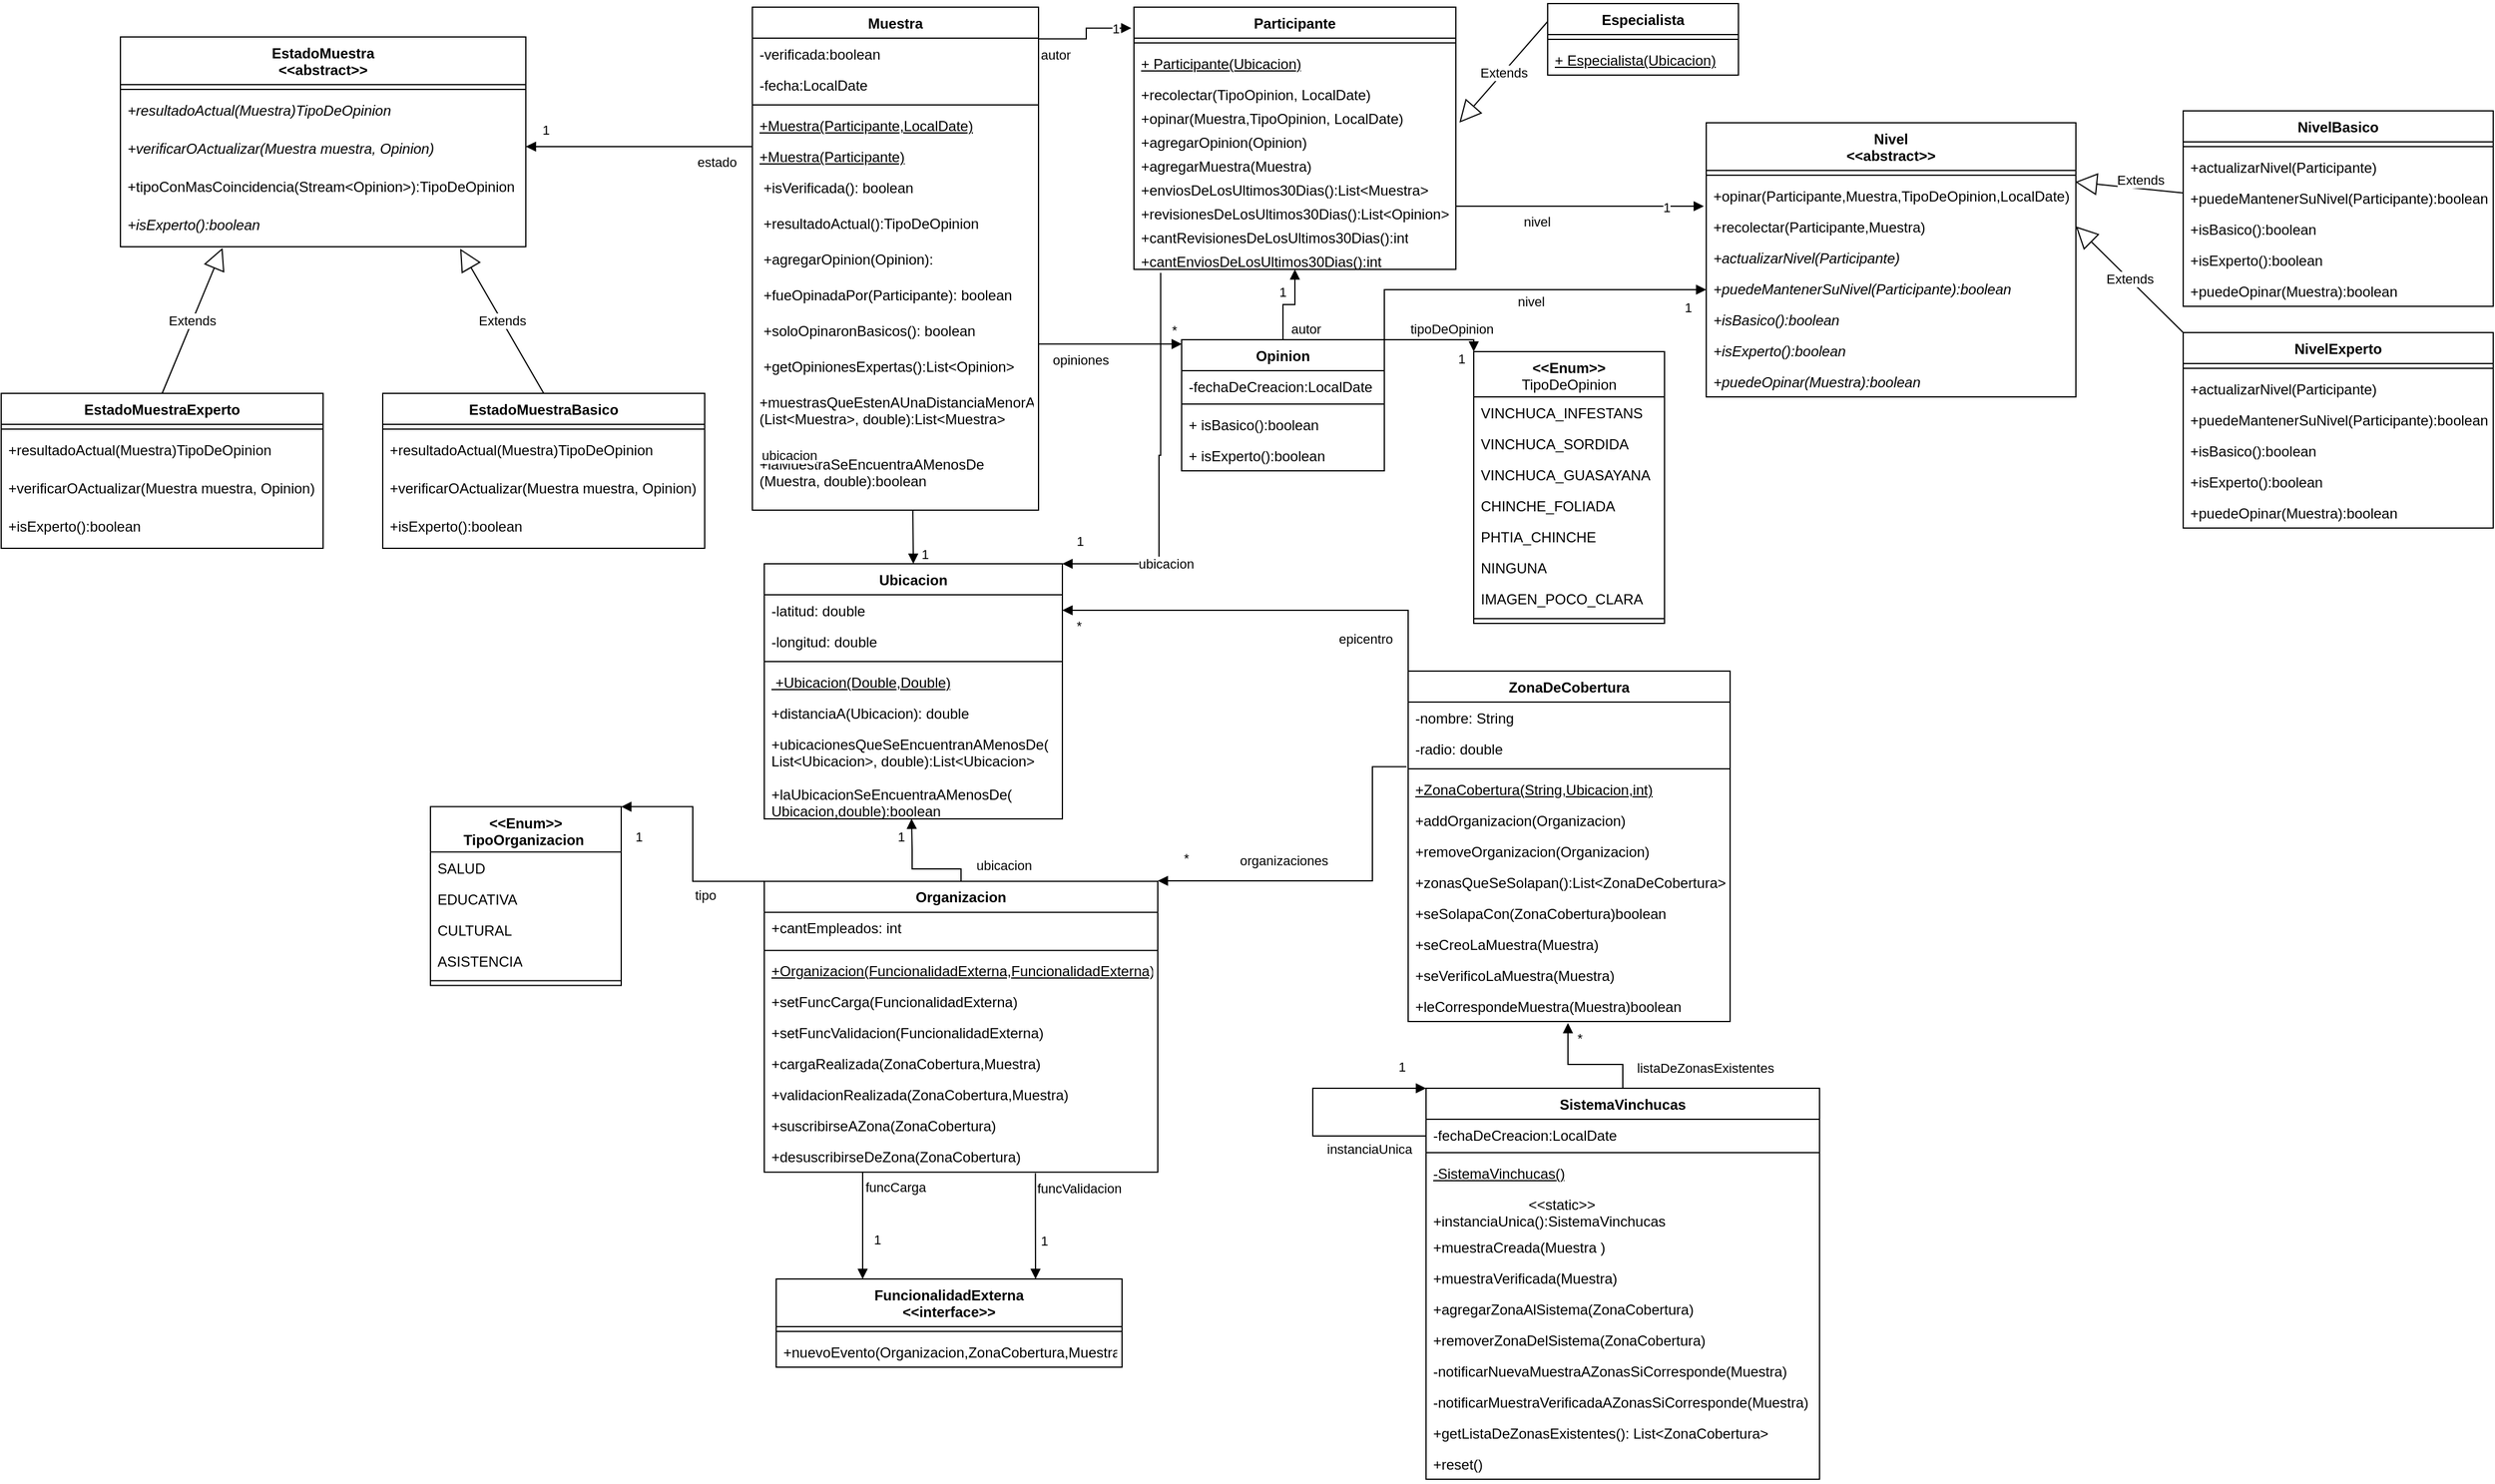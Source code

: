 <mxfile version="21.3.8" type="device">
  <diagram name="Página-1" id="lGyLWDN0S1-BME6WWKKG">
    <mxGraphModel dx="3227" dy="1297" grid="1" gridSize="10" guides="1" tooltips="1" connect="1" arrows="1" fold="1" page="1" pageScale="1" pageWidth="827" pageHeight="1169" math="0" shadow="0">
      <root>
        <mxCell id="0" />
        <mxCell id="1" parent="0" />
        <mxCell id="k4hXc_sz66Rb-Vi4GGHc-1" value="Nivel&lt;br&gt;&amp;lt;&amp;lt;abstract&amp;gt;&amp;gt;" style="swimlane;fontStyle=1;align=center;verticalAlign=top;childLayout=stackLayout;horizontal=1;startSize=40;horizontalStack=0;resizeParent=1;resizeParentMax=0;resizeLast=0;collapsible=1;marginBottom=0;whiteSpace=wrap;html=1;" parent="1" vertex="1">
          <mxGeometry x="800" y="120" width="310" height="230" as="geometry" />
        </mxCell>
        <mxCell id="k4hXc_sz66Rb-Vi4GGHc-3" value="" style="line;strokeWidth=1;fillColor=none;align=left;verticalAlign=middle;spacingTop=-1;spacingLeft=3;spacingRight=3;rotatable=0;labelPosition=right;points=[];portConstraint=eastwest;strokeColor=inherit;" parent="k4hXc_sz66Rb-Vi4GGHc-1" vertex="1">
          <mxGeometry y="40" width="310" height="8" as="geometry" />
        </mxCell>
        <mxCell id="F9GrxfI-e3hsAR45wxRk-3" value="+opinar(Participante,Muestra,TipoDeOpinion,LocalDate)" style="text;strokeColor=none;fillColor=none;align=left;verticalAlign=top;spacingLeft=4;spacingRight=4;overflow=hidden;rotatable=0;points=[[0,0.5],[1,0.5]];portConstraint=eastwest;whiteSpace=wrap;html=1;" parent="k4hXc_sz66Rb-Vi4GGHc-1" vertex="1">
          <mxGeometry y="48" width="310" height="26" as="geometry" />
        </mxCell>
        <mxCell id="F9GrxfI-e3hsAR45wxRk-1" value="+recolectar(Participante,Muestra)" style="text;strokeColor=none;fillColor=none;align=left;verticalAlign=top;spacingLeft=4;spacingRight=4;overflow=hidden;rotatable=0;points=[[0,0.5],[1,0.5]];portConstraint=eastwest;whiteSpace=wrap;html=1;" parent="k4hXc_sz66Rb-Vi4GGHc-1" vertex="1">
          <mxGeometry y="74" width="310" height="26" as="geometry" />
        </mxCell>
        <mxCell id="qmfV9Jtpk2RZpAjD8yst-11" value="&lt;i&gt;+actualizarNivel(Participante)&lt;/i&gt;" style="text;strokeColor=none;fillColor=none;align=left;verticalAlign=top;spacingLeft=4;spacingRight=4;overflow=hidden;rotatable=0;points=[[0,0.5],[1,0.5]];portConstraint=eastwest;whiteSpace=wrap;html=1;" parent="k4hXc_sz66Rb-Vi4GGHc-1" vertex="1">
          <mxGeometry y="100" width="310" height="26" as="geometry" />
        </mxCell>
        <mxCell id="qmfV9Jtpk2RZpAjD8yst-12" value="&lt;i&gt;+puedeMantenerSuNivel(Participante):boolean&lt;/i&gt;" style="text;strokeColor=none;fillColor=none;align=left;verticalAlign=top;spacingLeft=4;spacingRight=4;overflow=hidden;rotatable=0;points=[[0,0.5],[1,0.5]];portConstraint=eastwest;whiteSpace=wrap;html=1;" parent="k4hXc_sz66Rb-Vi4GGHc-1" vertex="1">
          <mxGeometry y="126" width="310" height="26" as="geometry" />
        </mxCell>
        <mxCell id="qmfV9Jtpk2RZpAjD8yst-13" value="&lt;i&gt;+isBasico():boolean&lt;/i&gt;" style="text;strokeColor=none;fillColor=none;align=left;verticalAlign=top;spacingLeft=4;spacingRight=4;overflow=hidden;rotatable=0;points=[[0,0.5],[1,0.5]];portConstraint=eastwest;whiteSpace=wrap;html=1;" parent="k4hXc_sz66Rb-Vi4GGHc-1" vertex="1">
          <mxGeometry y="152" width="310" height="26" as="geometry" />
        </mxCell>
        <mxCell id="qmfV9Jtpk2RZpAjD8yst-14" value="&lt;i&gt;+isExperto():boolean&lt;/i&gt;" style="text;strokeColor=none;fillColor=none;align=left;verticalAlign=top;spacingLeft=4;spacingRight=4;overflow=hidden;rotatable=0;points=[[0,0.5],[1,0.5]];portConstraint=eastwest;whiteSpace=wrap;html=1;" parent="k4hXc_sz66Rb-Vi4GGHc-1" vertex="1">
          <mxGeometry y="178" width="310" height="26" as="geometry" />
        </mxCell>
        <mxCell id="qmfV9Jtpk2RZpAjD8yst-15" value="&lt;i&gt;+puedeOpinar(Muestra):boolean&lt;/i&gt;" style="text;strokeColor=none;fillColor=none;align=left;verticalAlign=top;spacingLeft=4;spacingRight=4;overflow=hidden;rotatable=0;points=[[0,0.5],[1,0.5]];portConstraint=eastwest;whiteSpace=wrap;html=1;" parent="k4hXc_sz66Rb-Vi4GGHc-1" vertex="1">
          <mxGeometry y="204" width="310" height="26" as="geometry" />
        </mxCell>
        <mxCell id="k4hXc_sz66Rb-Vi4GGHc-5" value="Participante" style="swimlane;fontStyle=1;align=center;verticalAlign=top;childLayout=stackLayout;horizontal=1;startSize=26;horizontalStack=0;resizeParent=1;resizeParentMax=0;resizeLast=0;collapsible=1;marginBottom=0;whiteSpace=wrap;html=1;" parent="1" vertex="1">
          <mxGeometry x="320" y="23" width="270" height="220" as="geometry" />
        </mxCell>
        <mxCell id="k4hXc_sz66Rb-Vi4GGHc-7" value="" style="line;strokeWidth=1;fillColor=none;align=left;verticalAlign=middle;spacingTop=-1;spacingLeft=3;spacingRight=3;rotatable=0;labelPosition=right;points=[];portConstraint=eastwest;strokeColor=inherit;" parent="k4hXc_sz66Rb-Vi4GGHc-5" vertex="1">
          <mxGeometry y="26" width="270" height="8" as="geometry" />
        </mxCell>
        <mxCell id="qmfV9Jtpk2RZpAjD8yst-33" value="&lt;u&gt;+ Participante(Ubicacion)&lt;/u&gt;" style="text;strokeColor=none;fillColor=none;align=left;verticalAlign=top;spacingLeft=4;spacingRight=4;overflow=hidden;rotatable=0;points=[[0,0.5],[1,0.5]];portConstraint=eastwest;whiteSpace=wrap;html=1;" parent="k4hXc_sz66Rb-Vi4GGHc-5" vertex="1">
          <mxGeometry y="34" width="270" height="26" as="geometry" />
        </mxCell>
        <mxCell id="k4hXc_sz66Rb-Vi4GGHc-8" value="+recolectar(TipoOpinion, LocalDate)" style="text;strokeColor=none;fillColor=none;align=left;verticalAlign=top;spacingLeft=4;spacingRight=4;overflow=hidden;rotatable=0;points=[[0,0.5],[1,0.5]];portConstraint=eastwest;whiteSpace=wrap;html=1;" parent="k4hXc_sz66Rb-Vi4GGHc-5" vertex="1">
          <mxGeometry y="60" width="270" height="20" as="geometry" />
        </mxCell>
        <mxCell id="k4hXc_sz66Rb-Vi4GGHc-23" value="+opinar(Muestra,TipoOpinion, LocalDate)" style="text;strokeColor=none;fillColor=none;align=left;verticalAlign=top;spacingLeft=4;spacingRight=4;overflow=hidden;rotatable=0;points=[[0,0.5],[1,0.5]];portConstraint=eastwest;whiteSpace=wrap;html=1;" parent="k4hXc_sz66Rb-Vi4GGHc-5" vertex="1">
          <mxGeometry y="80" width="270" height="20" as="geometry" />
        </mxCell>
        <mxCell id="qmfV9Jtpk2RZpAjD8yst-3" value="+agregarOpinion(Opinion)" style="text;strokeColor=none;fillColor=none;align=left;verticalAlign=top;spacingLeft=4;spacingRight=4;overflow=hidden;rotatable=0;points=[[0,0.5],[1,0.5]];portConstraint=eastwest;whiteSpace=wrap;html=1;" parent="k4hXc_sz66Rb-Vi4GGHc-5" vertex="1">
          <mxGeometry y="100" width="270" height="20" as="geometry" />
        </mxCell>
        <mxCell id="qmfV9Jtpk2RZpAjD8yst-4" value="+agregarMuestra(Muestra)" style="text;strokeColor=none;fillColor=none;align=left;verticalAlign=top;spacingLeft=4;spacingRight=4;overflow=hidden;rotatable=0;points=[[0,0.5],[1,0.5]];portConstraint=eastwest;whiteSpace=wrap;html=1;" parent="k4hXc_sz66Rb-Vi4GGHc-5" vertex="1">
          <mxGeometry y="120" width="270" height="20" as="geometry" />
        </mxCell>
        <mxCell id="qmfV9Jtpk2RZpAjD8yst-5" value="+enviosDeLosUltimos30Dias():List&amp;lt;Muestra&amp;gt;" style="text;strokeColor=none;fillColor=none;align=left;verticalAlign=top;spacingLeft=4;spacingRight=4;overflow=hidden;rotatable=0;points=[[0,0.5],[1,0.5]];portConstraint=eastwest;whiteSpace=wrap;html=1;" parent="k4hXc_sz66Rb-Vi4GGHc-5" vertex="1">
          <mxGeometry y="140" width="270" height="20" as="geometry" />
        </mxCell>
        <mxCell id="qmfV9Jtpk2RZpAjD8yst-8" value="+revisionesDeLosUltimos30Dias():List&amp;lt;Opinion&amp;gt;" style="text;strokeColor=none;fillColor=none;align=left;verticalAlign=top;spacingLeft=4;spacingRight=4;overflow=hidden;rotatable=0;points=[[0,0.5],[1,0.5]];portConstraint=eastwest;whiteSpace=wrap;html=1;" parent="k4hXc_sz66Rb-Vi4GGHc-5" vertex="1">
          <mxGeometry y="160" width="270" height="20" as="geometry" />
        </mxCell>
        <mxCell id="qmfV9Jtpk2RZpAjD8yst-9" value="+cantRevisionesDeLosUltimos30Dias():int" style="text;strokeColor=none;fillColor=none;align=left;verticalAlign=top;spacingLeft=4;spacingRight=4;overflow=hidden;rotatable=0;points=[[0,0.5],[1,0.5]];portConstraint=eastwest;whiteSpace=wrap;html=1;" parent="k4hXc_sz66Rb-Vi4GGHc-5" vertex="1">
          <mxGeometry y="180" width="270" height="20" as="geometry" />
        </mxCell>
        <mxCell id="qmfV9Jtpk2RZpAjD8yst-10" value="+cantEnviosDeLosUltimos30Dias():int" style="text;strokeColor=none;fillColor=none;align=left;verticalAlign=top;spacingLeft=4;spacingRight=4;overflow=hidden;rotatable=0;points=[[0,0.5],[1,0.5]];portConstraint=eastwest;whiteSpace=wrap;html=1;" parent="k4hXc_sz66Rb-Vi4GGHc-5" vertex="1">
          <mxGeometry y="200" width="270" height="20" as="geometry" />
        </mxCell>
        <mxCell id="k4hXc_sz66Rb-Vi4GGHc-9" value="Muestra" style="swimlane;fontStyle=1;align=center;verticalAlign=top;childLayout=stackLayout;horizontal=1;startSize=26;horizontalStack=0;resizeParent=1;resizeParentMax=0;resizeLast=0;collapsible=1;marginBottom=0;whiteSpace=wrap;html=1;" parent="1" vertex="1">
          <mxGeometry y="23" width="240" height="422" as="geometry" />
        </mxCell>
        <mxCell id="qmfV9Jtpk2RZpAjD8yst-46" value="-verificada:boolean" style="text;strokeColor=none;fillColor=none;align=left;verticalAlign=top;spacingLeft=4;spacingRight=4;overflow=hidden;rotatable=0;points=[[0,0.5],[1,0.5]];portConstraint=eastwest;whiteSpace=wrap;html=1;" parent="k4hXc_sz66Rb-Vi4GGHc-9" vertex="1">
          <mxGeometry y="26" width="240" height="26" as="geometry" />
        </mxCell>
        <mxCell id="qmfV9Jtpk2RZpAjD8yst-45" value="-fecha:LocalDate" style="text;strokeColor=none;fillColor=none;align=left;verticalAlign=top;spacingLeft=4;spacingRight=4;overflow=hidden;rotatable=0;points=[[0,0.5],[1,0.5]];portConstraint=eastwest;whiteSpace=wrap;html=1;" parent="k4hXc_sz66Rb-Vi4GGHc-9" vertex="1">
          <mxGeometry y="52" width="240" height="26" as="geometry" />
        </mxCell>
        <mxCell id="k4hXc_sz66Rb-Vi4GGHc-11" value="" style="line;strokeWidth=1;fillColor=none;align=left;verticalAlign=middle;spacingTop=-1;spacingLeft=3;spacingRight=3;rotatable=0;labelPosition=right;points=[];portConstraint=eastwest;strokeColor=inherit;" parent="k4hXc_sz66Rb-Vi4GGHc-9" vertex="1">
          <mxGeometry y="78" width="240" height="8" as="geometry" />
        </mxCell>
        <mxCell id="qmfV9Jtpk2RZpAjD8yst-36" value="&lt;u&gt;+Muestra(Participante,LocalDate)&lt;/u&gt;" style="text;strokeColor=none;fillColor=none;align=left;verticalAlign=top;spacingLeft=4;spacingRight=4;overflow=hidden;rotatable=0;points=[[0,0.5],[1,0.5]];portConstraint=eastwest;whiteSpace=wrap;html=1;" parent="k4hXc_sz66Rb-Vi4GGHc-9" vertex="1">
          <mxGeometry y="86" width="240" height="26" as="geometry" />
        </mxCell>
        <mxCell id="BTHPa9gqfThbI6_h4ynv-27" value="&lt;u&gt;+Muestra(Participante)&lt;/u&gt;" style="text;strokeColor=none;fillColor=none;align=left;verticalAlign=top;spacingLeft=4;spacingRight=4;overflow=hidden;rotatable=0;points=[[0,0.5],[1,0.5]];portConstraint=eastwest;whiteSpace=wrap;html=1;" vertex="1" parent="k4hXc_sz66Rb-Vi4GGHc-9">
          <mxGeometry y="112" width="240" height="26" as="geometry" />
        </mxCell>
        <mxCell id="qmfV9Jtpk2RZpAjD8yst-37" value="&amp;nbsp;+isVerificada(): boolean" style="text;strokeColor=none;fillColor=none;align=left;verticalAlign=top;spacingLeft=4;spacingRight=4;overflow=hidden;rotatable=0;points=[[0,0.5],[1,0.5]];portConstraint=eastwest;whiteSpace=wrap;html=1;" parent="k4hXc_sz66Rb-Vi4GGHc-9" vertex="1">
          <mxGeometry y="138" width="240" height="30" as="geometry" />
        </mxCell>
        <mxCell id="qmfV9Jtpk2RZpAjD8yst-38" value="&amp;nbsp;+resultadoActual():TipoDeOpinion" style="text;strokeColor=none;fillColor=none;align=left;verticalAlign=top;spacingLeft=4;spacingRight=4;overflow=hidden;rotatable=0;points=[[0,0.5],[1,0.5]];portConstraint=eastwest;whiteSpace=wrap;html=1;" parent="k4hXc_sz66Rb-Vi4GGHc-9" vertex="1">
          <mxGeometry y="168" width="240" height="30" as="geometry" />
        </mxCell>
        <mxCell id="qmfV9Jtpk2RZpAjD8yst-39" value="&amp;nbsp;+agregarOpinion(Opinion):&amp;nbsp;" style="text;strokeColor=none;fillColor=none;align=left;verticalAlign=top;spacingLeft=4;spacingRight=4;overflow=hidden;rotatable=0;points=[[0,0.5],[1,0.5]];portConstraint=eastwest;whiteSpace=wrap;html=1;" parent="k4hXc_sz66Rb-Vi4GGHc-9" vertex="1">
          <mxGeometry y="198" width="240" height="30" as="geometry" />
        </mxCell>
        <mxCell id="qmfV9Jtpk2RZpAjD8yst-40" value="&amp;nbsp;+fueOpinadaPor(Participante): boolean" style="text;strokeColor=none;fillColor=none;align=left;verticalAlign=top;spacingLeft=4;spacingRight=4;overflow=hidden;rotatable=0;points=[[0,0.5],[1,0.5]];portConstraint=eastwest;whiteSpace=wrap;html=1;" parent="k4hXc_sz66Rb-Vi4GGHc-9" vertex="1">
          <mxGeometry y="228" width="240" height="30" as="geometry" />
        </mxCell>
        <mxCell id="qmfV9Jtpk2RZpAjD8yst-41" value="&amp;nbsp;+soloOpinaronBasicos(): boolean" style="text;strokeColor=none;fillColor=none;align=left;verticalAlign=top;spacingLeft=4;spacingRight=4;overflow=hidden;rotatable=0;points=[[0,0.5],[1,0.5]];portConstraint=eastwest;whiteSpace=wrap;html=1;" parent="k4hXc_sz66Rb-Vi4GGHc-9" vertex="1">
          <mxGeometry y="258" width="240" height="30" as="geometry" />
        </mxCell>
        <mxCell id="BTHPa9gqfThbI6_h4ynv-28" value="&amp;nbsp;+getOpinionesExpertas():List&amp;lt;Opinion&amp;gt;" style="text;strokeColor=none;fillColor=none;align=left;verticalAlign=top;spacingLeft=4;spacingRight=4;overflow=hidden;rotatable=0;points=[[0,0.5],[1,0.5]];portConstraint=eastwest;whiteSpace=wrap;html=1;" vertex="1" parent="k4hXc_sz66Rb-Vi4GGHc-9">
          <mxGeometry y="288" width="240" height="30" as="geometry" />
        </mxCell>
        <mxCell id="BTHPa9gqfThbI6_h4ynv-29" value="+muestrasQueEstenAUnaDistanciaMenorA&lt;br&gt;(List&amp;lt;Muestra&amp;gt;, double):List&amp;lt;Muestra&amp;gt;" style="text;strokeColor=none;fillColor=none;align=left;verticalAlign=top;spacingLeft=4;spacingRight=4;overflow=hidden;rotatable=0;points=[[0,0.5],[1,0.5]];portConstraint=eastwest;whiteSpace=wrap;html=1;" vertex="1" parent="k4hXc_sz66Rb-Vi4GGHc-9">
          <mxGeometry y="318" width="240" height="52" as="geometry" />
        </mxCell>
        <mxCell id="BTHPa9gqfThbI6_h4ynv-30" value="+laMuestraSeEncuentraAMenosDe&lt;br&gt;(Muestra, double):boolean" style="text;strokeColor=none;fillColor=none;align=left;verticalAlign=top;spacingLeft=4;spacingRight=4;overflow=hidden;rotatable=0;points=[[0,0.5],[1,0.5]];portConstraint=eastwest;whiteSpace=wrap;html=1;" vertex="1" parent="k4hXc_sz66Rb-Vi4GGHc-9">
          <mxGeometry y="370" width="240" height="52" as="geometry" />
        </mxCell>
        <mxCell id="k4hXc_sz66Rb-Vi4GGHc-17" value="ubicacion" style="endArrow=block;endFill=1;html=1;edgeStyle=orthogonalEdgeStyle;align=left;verticalAlign=top;rounded=0;exitX=0.083;exitY=1.146;exitDx=0;exitDy=0;exitPerimeter=0;entryX=1;entryY=0;entryDx=0;entryDy=0;" parent="1" source="qmfV9Jtpk2RZpAjD8yst-10" target="k4hXc_sz66Rb-Vi4GGHc-49" edge="1">
          <mxGeometry x="0.616" y="-13" relative="1" as="geometry">
            <mxPoint x="350" y="400" as="sourcePoint" />
            <mxPoint x="280" y="580" as="targetPoint" />
            <Array as="points">
              <mxPoint x="342" y="399" />
              <mxPoint x="341" y="399" />
              <mxPoint x="341" y="490" />
            </Array>
            <mxPoint as="offset" />
          </mxGeometry>
        </mxCell>
        <mxCell id="k4hXc_sz66Rb-Vi4GGHc-18" value="1" style="edgeLabel;resizable=0;html=1;align=left;verticalAlign=bottom;" parent="k4hXc_sz66Rb-Vi4GGHc-17" connectable="0" vertex="1">
          <mxGeometry x="-1" relative="1" as="geometry">
            <mxPoint x="-72" y="234" as="offset" />
          </mxGeometry>
        </mxCell>
        <mxCell id="k4hXc_sz66Rb-Vi4GGHc-19" value="nivel" style="endArrow=block;endFill=1;html=1;edgeStyle=orthogonalEdgeStyle;align=left;verticalAlign=top;rounded=0;exitX=1;exitY=0.25;exitDx=0;exitDy=0;" parent="1" source="k4hXc_sz66Rb-Vi4GGHc-5" edge="1">
          <mxGeometry x="0.042" relative="1" as="geometry">
            <mxPoint x="490" y="180" as="sourcePoint" />
            <mxPoint x="798" y="190" as="targetPoint" />
            <Array as="points">
              <mxPoint x="590" y="190" />
            </Array>
            <mxPoint as="offset" />
          </mxGeometry>
        </mxCell>
        <mxCell id="k4hXc_sz66Rb-Vi4GGHc-21" value="1" style="edgeLabel;resizable=0;html=1;align=left;verticalAlign=bottom;" parent="1" connectable="0" vertex="1">
          <mxGeometry x="760.0" y="200.0" as="geometry">
            <mxPoint x="2" y="-1" as="offset" />
          </mxGeometry>
        </mxCell>
        <mxCell id="k4hXc_sz66Rb-Vi4GGHc-38" value="NivelBasico" style="swimlane;fontStyle=1;align=center;verticalAlign=top;childLayout=stackLayout;horizontal=1;startSize=26;horizontalStack=0;resizeParent=1;resizeParentMax=0;resizeLast=0;collapsible=1;marginBottom=0;whiteSpace=wrap;html=1;" parent="1" vertex="1">
          <mxGeometry x="1200" y="110" width="260" height="164" as="geometry" />
        </mxCell>
        <mxCell id="k4hXc_sz66Rb-Vi4GGHc-40" value="" style="line;strokeWidth=1;fillColor=none;align=left;verticalAlign=middle;spacingTop=-1;spacingLeft=3;spacingRight=3;rotatable=0;labelPosition=right;points=[];portConstraint=eastwest;strokeColor=inherit;" parent="k4hXc_sz66Rb-Vi4GGHc-38" vertex="1">
          <mxGeometry y="26" width="260" height="8" as="geometry" />
        </mxCell>
        <mxCell id="qmfV9Jtpk2RZpAjD8yst-21" value="+actualizarNivel(Participante)" style="text;strokeColor=none;fillColor=none;align=left;verticalAlign=top;spacingLeft=4;spacingRight=4;overflow=hidden;rotatable=0;points=[[0,0.5],[1,0.5]];portConstraint=eastwest;whiteSpace=wrap;html=1;" parent="k4hXc_sz66Rb-Vi4GGHc-38" vertex="1">
          <mxGeometry y="34" width="260" height="26" as="geometry" />
        </mxCell>
        <mxCell id="qmfV9Jtpk2RZpAjD8yst-22" value="+puedeMantenerSuNivel(Participante):boolean" style="text;strokeColor=none;fillColor=none;align=left;verticalAlign=top;spacingLeft=4;spacingRight=4;overflow=hidden;rotatable=0;points=[[0,0.5],[1,0.5]];portConstraint=eastwest;whiteSpace=wrap;html=1;" parent="k4hXc_sz66Rb-Vi4GGHc-38" vertex="1">
          <mxGeometry y="60" width="260" height="26" as="geometry" />
        </mxCell>
        <mxCell id="qmfV9Jtpk2RZpAjD8yst-23" value="+isBasico():boolean" style="text;strokeColor=none;fillColor=none;align=left;verticalAlign=top;spacingLeft=4;spacingRight=4;overflow=hidden;rotatable=0;points=[[0,0.5],[1,0.5]];portConstraint=eastwest;whiteSpace=wrap;html=1;" parent="k4hXc_sz66Rb-Vi4GGHc-38" vertex="1">
          <mxGeometry y="86" width="260" height="26" as="geometry" />
        </mxCell>
        <mxCell id="qmfV9Jtpk2RZpAjD8yst-24" value="+isExperto():boolean" style="text;strokeColor=none;fillColor=none;align=left;verticalAlign=top;spacingLeft=4;spacingRight=4;overflow=hidden;rotatable=0;points=[[0,0.5],[1,0.5]];portConstraint=eastwest;whiteSpace=wrap;html=1;" parent="k4hXc_sz66Rb-Vi4GGHc-38" vertex="1">
          <mxGeometry y="112" width="260" height="26" as="geometry" />
        </mxCell>
        <mxCell id="qmfV9Jtpk2RZpAjD8yst-25" value="+puedeOpinar(Muestra):boolean" style="text;strokeColor=none;fillColor=none;align=left;verticalAlign=top;spacingLeft=4;spacingRight=4;overflow=hidden;rotatable=0;points=[[0,0.5],[1,0.5]];portConstraint=eastwest;whiteSpace=wrap;html=1;" parent="k4hXc_sz66Rb-Vi4GGHc-38" vertex="1">
          <mxGeometry y="138" width="260" height="26" as="geometry" />
        </mxCell>
        <mxCell id="k4hXc_sz66Rb-Vi4GGHc-43" value="Extends" style="endArrow=block;endSize=16;endFill=0;html=1;rounded=0;entryX=0.998;entryY=0.065;entryDx=0;entryDy=0;entryPerimeter=0;" parent="1" source="k4hXc_sz66Rb-Vi4GGHc-38" target="F9GrxfI-e3hsAR45wxRk-3" edge="1">
          <mxGeometry x="-0.186" y="-7" width="160" relative="1" as="geometry">
            <mxPoint x="1180" y="212" as="sourcePoint" />
            <mxPoint x="1050" y="227" as="targetPoint" />
            <mxPoint as="offset" />
          </mxGeometry>
        </mxCell>
        <mxCell id="k4hXc_sz66Rb-Vi4GGHc-44" value="Extends" style="endArrow=block;endSize=16;endFill=0;html=1;rounded=0;entryX=1;entryY=0.5;entryDx=0;entryDy=0;exitX=0;exitY=0;exitDx=0;exitDy=0;" parent="1" source="qmfV9Jtpk2RZpAjD8yst-26" target="F9GrxfI-e3hsAR45wxRk-1" edge="1">
          <mxGeometry width="160" relative="1" as="geometry">
            <mxPoint x="1206.25" y="284" as="sourcePoint" />
            <mxPoint x="920" y="297" as="targetPoint" />
          </mxGeometry>
        </mxCell>
        <mxCell id="k4hXc_sz66Rb-Vi4GGHc-45" value="Especialista" style="swimlane;fontStyle=1;align=center;verticalAlign=top;childLayout=stackLayout;horizontal=1;startSize=26;horizontalStack=0;resizeParent=1;resizeParentMax=0;resizeLast=0;collapsible=1;marginBottom=0;whiteSpace=wrap;html=1;" parent="1" vertex="1">
          <mxGeometry x="667" y="20" width="160" height="60" as="geometry" />
        </mxCell>
        <mxCell id="k4hXc_sz66Rb-Vi4GGHc-47" value="" style="line;strokeWidth=1;fillColor=none;align=left;verticalAlign=middle;spacingTop=-1;spacingLeft=3;spacingRight=3;rotatable=0;labelPosition=right;points=[];portConstraint=eastwest;strokeColor=inherit;" parent="k4hXc_sz66Rb-Vi4GGHc-45" vertex="1">
          <mxGeometry y="26" width="160" height="8" as="geometry" />
        </mxCell>
        <mxCell id="k4hXc_sz66Rb-Vi4GGHc-48" value="&lt;u&gt;+ Especialista(Ubicacion)&lt;/u&gt;" style="text;strokeColor=none;fillColor=none;align=left;verticalAlign=top;spacingLeft=4;spacingRight=4;overflow=hidden;rotatable=0;points=[[0,0.5],[1,0.5]];portConstraint=eastwest;whiteSpace=wrap;html=1;" parent="k4hXc_sz66Rb-Vi4GGHc-45" vertex="1">
          <mxGeometry y="34" width="160" height="26" as="geometry" />
        </mxCell>
        <mxCell id="k4hXc_sz66Rb-Vi4GGHc-49" value="Ubicacion" style="swimlane;fontStyle=1;align=center;verticalAlign=top;childLayout=stackLayout;horizontal=1;startSize=26;horizontalStack=0;resizeParent=1;resizeParentMax=0;resizeLast=0;collapsible=1;marginBottom=0;whiteSpace=wrap;html=1;" parent="1" vertex="1">
          <mxGeometry x="10" y="490" width="250" height="214" as="geometry" />
        </mxCell>
        <mxCell id="k4hXc_sz66Rb-Vi4GGHc-50" value="-latitud: double" style="text;strokeColor=none;fillColor=none;align=left;verticalAlign=top;spacingLeft=4;spacingRight=4;overflow=hidden;rotatable=0;points=[[0,0.5],[1,0.5]];portConstraint=eastwest;whiteSpace=wrap;html=1;" parent="k4hXc_sz66Rb-Vi4GGHc-49" vertex="1">
          <mxGeometry y="26" width="250" height="26" as="geometry" />
        </mxCell>
        <mxCell id="k4hXc_sz66Rb-Vi4GGHc-53" value="-longitud: double" style="text;strokeColor=none;fillColor=none;align=left;verticalAlign=top;spacingLeft=4;spacingRight=4;overflow=hidden;rotatable=0;points=[[0,0.5],[1,0.5]];portConstraint=eastwest;whiteSpace=wrap;html=1;" parent="k4hXc_sz66Rb-Vi4GGHc-49" vertex="1">
          <mxGeometry y="52" width="250" height="26" as="geometry" />
        </mxCell>
        <mxCell id="k4hXc_sz66Rb-Vi4GGHc-51" value="" style="line;strokeWidth=1;fillColor=none;align=left;verticalAlign=middle;spacingTop=-1;spacingLeft=3;spacingRight=3;rotatable=0;labelPosition=right;points=[];portConstraint=eastwest;strokeColor=inherit;" parent="k4hXc_sz66Rb-Vi4GGHc-49" vertex="1">
          <mxGeometry y="78" width="250" height="8" as="geometry" />
        </mxCell>
        <mxCell id="BTHPa9gqfThbI6_h4ynv-19" value="&lt;u&gt;&amp;nbsp;+Ubicacion(Double,Double)&lt;/u&gt;" style="text;strokeColor=none;fillColor=none;align=left;verticalAlign=top;spacingLeft=4;spacingRight=4;overflow=hidden;rotatable=0;points=[[0,0.5],[1,0.5]];portConstraint=eastwest;whiteSpace=wrap;html=1;" vertex="1" parent="k4hXc_sz66Rb-Vi4GGHc-49">
          <mxGeometry y="86" width="250" height="26" as="geometry" />
        </mxCell>
        <mxCell id="k4hXc_sz66Rb-Vi4GGHc-52" value="+distanciaA(Ubicacion): double" style="text;strokeColor=none;fillColor=none;align=left;verticalAlign=top;spacingLeft=4;spacingRight=4;overflow=hidden;rotatable=0;points=[[0,0.5],[1,0.5]];portConstraint=eastwest;whiteSpace=wrap;html=1;" parent="k4hXc_sz66Rb-Vi4GGHc-49" vertex="1">
          <mxGeometry y="112" width="250" height="26" as="geometry" />
        </mxCell>
        <mxCell id="k4hXc_sz66Rb-Vi4GGHc-54" value="+ubicacionesQueSeEncuentranAMenosDe(&lt;br&gt;List&amp;lt;Ubicacion&amp;gt;, double):List&amp;lt;Ubicacion&amp;gt;" style="text;strokeColor=none;fillColor=none;align=left;verticalAlign=top;spacingLeft=4;spacingRight=4;overflow=hidden;rotatable=0;points=[[0,0.5],[1,0.5]];portConstraint=eastwest;whiteSpace=wrap;html=1;" parent="k4hXc_sz66Rb-Vi4GGHc-49" vertex="1">
          <mxGeometry y="138" width="250" height="42" as="geometry" />
        </mxCell>
        <mxCell id="BTHPa9gqfThbI6_h4ynv-20" value="+laUbicacionSeEncuentraAMenosDe(&lt;br&gt;Ubicacion,double):boolean" style="text;strokeColor=none;fillColor=none;align=left;verticalAlign=top;spacingLeft=4;spacingRight=4;overflow=hidden;rotatable=0;points=[[0,0.5],[1,0.5]];portConstraint=eastwest;whiteSpace=wrap;html=1;" vertex="1" parent="k4hXc_sz66Rb-Vi4GGHc-49">
          <mxGeometry y="180" width="250" height="34" as="geometry" />
        </mxCell>
        <mxCell id="k4hXc_sz66Rb-Vi4GGHc-55" value="ZonaDeCobertura" style="swimlane;fontStyle=1;align=center;verticalAlign=top;childLayout=stackLayout;horizontal=1;startSize=26;horizontalStack=0;resizeParent=1;resizeParentMax=0;resizeLast=0;collapsible=1;marginBottom=0;whiteSpace=wrap;html=1;" parent="1" vertex="1">
          <mxGeometry x="550" y="580.0" width="270" height="294" as="geometry" />
        </mxCell>
        <mxCell id="k4hXc_sz66Rb-Vi4GGHc-56" value="-nombre: String" style="text;strokeColor=none;fillColor=none;align=left;verticalAlign=top;spacingLeft=4;spacingRight=4;overflow=hidden;rotatable=0;points=[[0,0.5],[1,0.5]];portConstraint=eastwest;whiteSpace=wrap;html=1;" parent="k4hXc_sz66Rb-Vi4GGHc-55" vertex="1">
          <mxGeometry y="26" width="270" height="26" as="geometry" />
        </mxCell>
        <mxCell id="k4hXc_sz66Rb-Vi4GGHc-76" value="-radio: double" style="text;strokeColor=none;fillColor=none;align=left;verticalAlign=top;spacingLeft=4;spacingRight=4;overflow=hidden;rotatable=0;points=[[0,0.5],[1,0.5]];portConstraint=eastwest;whiteSpace=wrap;html=1;" parent="k4hXc_sz66Rb-Vi4GGHc-55" vertex="1">
          <mxGeometry y="52" width="270" height="26" as="geometry" />
        </mxCell>
        <mxCell id="k4hXc_sz66Rb-Vi4GGHc-57" value="" style="line;strokeWidth=1;fillColor=none;align=left;verticalAlign=middle;spacingTop=-1;spacingLeft=3;spacingRight=3;rotatable=0;labelPosition=right;points=[];portConstraint=eastwest;strokeColor=inherit;" parent="k4hXc_sz66Rb-Vi4GGHc-55" vertex="1">
          <mxGeometry y="78" width="270" height="8" as="geometry" />
        </mxCell>
        <mxCell id="k4hXc_sz66Rb-Vi4GGHc-58" value="+ZonaCobertura(String,Ubicacion,int)" style="text;strokeColor=none;fillColor=none;align=left;verticalAlign=top;spacingLeft=4;spacingRight=4;overflow=hidden;rotatable=0;points=[[0,0.5],[1,0.5]];portConstraint=eastwest;whiteSpace=wrap;html=1;fontStyle=4" parent="k4hXc_sz66Rb-Vi4GGHc-55" vertex="1">
          <mxGeometry y="86" width="270" height="26" as="geometry" />
        </mxCell>
        <mxCell id="XPbgYDnaJXOtgOuc9pch-5" value="+addOrganizacion(Organizacion)" style="text;strokeColor=none;fillColor=none;align=left;verticalAlign=top;spacingLeft=4;spacingRight=4;overflow=hidden;rotatable=0;points=[[0,0.5],[1,0.5]];portConstraint=eastwest;whiteSpace=wrap;html=1;fontStyle=0" parent="k4hXc_sz66Rb-Vi4GGHc-55" vertex="1">
          <mxGeometry y="112" width="270" height="26" as="geometry" />
        </mxCell>
        <mxCell id="XPbgYDnaJXOtgOuc9pch-6" value="+removeOrganizacion(Organizacion)" style="text;strokeColor=none;fillColor=none;align=left;verticalAlign=top;spacingLeft=4;spacingRight=4;overflow=hidden;rotatable=0;points=[[0,0.5],[1,0.5]];portConstraint=eastwest;whiteSpace=wrap;html=1;fontStyle=0" parent="k4hXc_sz66Rb-Vi4GGHc-55" vertex="1">
          <mxGeometry y="138" width="270" height="26" as="geometry" />
        </mxCell>
        <mxCell id="BTHPa9gqfThbI6_h4ynv-18" value="&lt;div&gt;+zonasQueSeSolapan():List&amp;lt;ZonaDeCobertura&amp;gt;&lt;/div&gt;&lt;div&gt;&lt;br&gt;&lt;/div&gt;" style="text;strokeColor=none;fillColor=none;align=left;verticalAlign=top;spacingLeft=4;spacingRight=4;overflow=hidden;rotatable=0;points=[[0,0.5],[1,0.5]];portConstraint=eastwest;whiteSpace=wrap;html=1;fontStyle=0" vertex="1" parent="k4hXc_sz66Rb-Vi4GGHc-55">
          <mxGeometry y="164" width="270" height="26" as="geometry" />
        </mxCell>
        <mxCell id="XPbgYDnaJXOtgOuc9pch-7" value="&lt;div&gt;+seSolapaCon(ZonaCobertura)boolean&amp;nbsp;&lt;/div&gt;&lt;div&gt;&lt;br&gt;&lt;/div&gt;" style="text;strokeColor=none;fillColor=none;align=left;verticalAlign=top;spacingLeft=4;spacingRight=4;overflow=hidden;rotatable=0;points=[[0,0.5],[1,0.5]];portConstraint=eastwest;whiteSpace=wrap;html=1;fontStyle=0" parent="k4hXc_sz66Rb-Vi4GGHc-55" vertex="1">
          <mxGeometry y="190" width="270" height="26" as="geometry" />
        </mxCell>
        <mxCell id="XPbgYDnaJXOtgOuc9pch-8" value="&lt;div&gt;+seCreoLaMuestra(Muestra)&lt;/div&gt;&lt;div&gt;&lt;br&gt;&lt;/div&gt;" style="text;strokeColor=none;fillColor=none;align=left;verticalAlign=top;spacingLeft=4;spacingRight=4;overflow=hidden;rotatable=0;points=[[0,0.5],[1,0.5]];portConstraint=eastwest;whiteSpace=wrap;html=1;fontStyle=0" parent="k4hXc_sz66Rb-Vi4GGHc-55" vertex="1">
          <mxGeometry y="216" width="270" height="26" as="geometry" />
        </mxCell>
        <mxCell id="XPbgYDnaJXOtgOuc9pch-9" value="&lt;div&gt;+seVerificoLaMuestra(Muestra)&lt;/div&gt;&lt;div&gt;&lt;br&gt;&lt;/div&gt;" style="text;strokeColor=none;fillColor=none;align=left;verticalAlign=top;spacingLeft=4;spacingRight=4;overflow=hidden;rotatable=0;points=[[0,0.5],[1,0.5]];portConstraint=eastwest;whiteSpace=wrap;html=1;fontStyle=0" parent="k4hXc_sz66Rb-Vi4GGHc-55" vertex="1">
          <mxGeometry y="242" width="270" height="26" as="geometry" />
        </mxCell>
        <mxCell id="XPbgYDnaJXOtgOuc9pch-10" value="+leCorrespondeMuestra(Muestra)boolean&amp;nbsp;" style="text;strokeColor=none;fillColor=none;align=left;verticalAlign=top;spacingLeft=4;spacingRight=4;overflow=hidden;rotatable=0;points=[[0,0.5],[1,0.5]];portConstraint=eastwest;whiteSpace=wrap;html=1;fontStyle=0" parent="k4hXc_sz66Rb-Vi4GGHc-55" vertex="1">
          <mxGeometry y="268" width="270" height="26" as="geometry" />
        </mxCell>
        <mxCell id="k4hXc_sz66Rb-Vi4GGHc-59" value="Opinion" style="swimlane;fontStyle=1;align=center;verticalAlign=top;childLayout=stackLayout;horizontal=1;startSize=26;horizontalStack=0;resizeParent=1;resizeParentMax=0;resizeLast=0;collapsible=1;marginBottom=0;whiteSpace=wrap;html=1;" parent="1" vertex="1">
          <mxGeometry x="360" y="302" width="170" height="110" as="geometry" />
        </mxCell>
        <mxCell id="k4hXc_sz66Rb-Vi4GGHc-73" value="-fechaDeCreacion:LocalDate" style="text;strokeColor=none;fillColor=none;align=left;verticalAlign=top;spacingLeft=4;spacingRight=4;overflow=hidden;rotatable=0;points=[[0,0.5],[1,0.5]];portConstraint=eastwest;whiteSpace=wrap;html=1;" parent="k4hXc_sz66Rb-Vi4GGHc-59" vertex="1">
          <mxGeometry y="26" width="170" height="24" as="geometry" />
        </mxCell>
        <mxCell id="k4hXc_sz66Rb-Vi4GGHc-61" value="" style="line;strokeWidth=1;fillColor=none;align=left;verticalAlign=middle;spacingTop=-1;spacingLeft=3;spacingRight=3;rotatable=0;labelPosition=right;points=[];portConstraint=eastwest;strokeColor=inherit;" parent="k4hXc_sz66Rb-Vi4GGHc-59" vertex="1">
          <mxGeometry y="50" width="170" height="8" as="geometry" />
        </mxCell>
        <mxCell id="k4hXc_sz66Rb-Vi4GGHc-62" value="+ isBasico():boolean&amp;nbsp;" style="text;strokeColor=none;fillColor=none;align=left;verticalAlign=top;spacingLeft=4;spacingRight=4;overflow=hidden;rotatable=0;points=[[0,0.5],[1,0.5]];portConstraint=eastwest;whiteSpace=wrap;html=1;" parent="k4hXc_sz66Rb-Vi4GGHc-59" vertex="1">
          <mxGeometry y="58" width="170" height="26" as="geometry" />
        </mxCell>
        <mxCell id="qmfV9Jtpk2RZpAjD8yst-48" value="+ isExperto():boolean&amp;nbsp;" style="text;strokeColor=none;fillColor=none;align=left;verticalAlign=top;spacingLeft=4;spacingRight=4;overflow=hidden;rotatable=0;points=[[0,0.5],[1,0.5]];portConstraint=eastwest;whiteSpace=wrap;html=1;" parent="k4hXc_sz66Rb-Vi4GGHc-59" vertex="1">
          <mxGeometry y="84" width="170" height="26" as="geometry" />
        </mxCell>
        <mxCell id="k4hXc_sz66Rb-Vi4GGHc-81" value="Organizacion" style="swimlane;fontStyle=1;align=center;verticalAlign=top;childLayout=stackLayout;horizontal=1;startSize=26;horizontalStack=0;resizeParent=1;resizeParentMax=0;resizeLast=0;collapsible=1;marginBottom=0;whiteSpace=wrap;html=1;" parent="1" vertex="1">
          <mxGeometry x="10.0" y="756.35" width="330" height="244" as="geometry" />
        </mxCell>
        <mxCell id="k4hXc_sz66Rb-Vi4GGHc-85" value="+cantEmpleados: int" style="text;strokeColor=none;fillColor=none;align=left;verticalAlign=top;spacingLeft=4;spacingRight=4;overflow=hidden;rotatable=0;points=[[0,0.5],[1,0.5]];portConstraint=eastwest;whiteSpace=wrap;html=1;" parent="k4hXc_sz66Rb-Vi4GGHc-81" vertex="1">
          <mxGeometry y="26" width="330" height="28" as="geometry" />
        </mxCell>
        <mxCell id="k4hXc_sz66Rb-Vi4GGHc-83" value="" style="line;strokeWidth=1;fillColor=none;align=left;verticalAlign=middle;spacingTop=-1;spacingLeft=3;spacingRight=3;rotatable=0;labelPosition=right;points=[];portConstraint=eastwest;strokeColor=inherit;" parent="k4hXc_sz66Rb-Vi4GGHc-81" vertex="1">
          <mxGeometry y="54" width="330" height="8" as="geometry" />
        </mxCell>
        <mxCell id="k4hXc_sz66Rb-Vi4GGHc-84" value="&lt;u&gt;+Organizacion(FuncionalidadExterna,FuncionalidadExterna)&lt;/u&gt;" style="text;strokeColor=none;fillColor=none;align=left;verticalAlign=top;spacingLeft=4;spacingRight=4;overflow=hidden;rotatable=0;points=[[0,0.5],[1,0.5]];portConstraint=eastwest;whiteSpace=wrap;html=1;" parent="k4hXc_sz66Rb-Vi4GGHc-81" vertex="1">
          <mxGeometry y="62" width="330" height="26" as="geometry" />
        </mxCell>
        <mxCell id="XPbgYDnaJXOtgOuc9pch-11" value="+setFuncCarga(FuncionalidadExterna)" style="text;strokeColor=none;fillColor=none;align=left;verticalAlign=top;spacingLeft=4;spacingRight=4;overflow=hidden;rotatable=0;points=[[0,0.5],[1,0.5]];portConstraint=eastwest;whiteSpace=wrap;html=1;fontStyle=0" parent="k4hXc_sz66Rb-Vi4GGHc-81" vertex="1">
          <mxGeometry y="88" width="330" height="26" as="geometry" />
        </mxCell>
        <mxCell id="XPbgYDnaJXOtgOuc9pch-12" value="+setFuncValidacion(FuncionalidadExterna)" style="text;strokeColor=none;fillColor=none;align=left;verticalAlign=top;spacingLeft=4;spacingRight=4;overflow=hidden;rotatable=0;points=[[0,0.5],[1,0.5]];portConstraint=eastwest;whiteSpace=wrap;html=1;fontStyle=0" parent="k4hXc_sz66Rb-Vi4GGHc-81" vertex="1">
          <mxGeometry y="114" width="330" height="26" as="geometry" />
        </mxCell>
        <mxCell id="XPbgYDnaJXOtgOuc9pch-13" value="+cargaRealizada(ZonaCobertura,Muestra)" style="text;strokeColor=none;fillColor=none;align=left;verticalAlign=top;spacingLeft=4;spacingRight=4;overflow=hidden;rotatable=0;points=[[0,0.5],[1,0.5]];portConstraint=eastwest;whiteSpace=wrap;html=1;fontStyle=0" parent="k4hXc_sz66Rb-Vi4GGHc-81" vertex="1">
          <mxGeometry y="140" width="330" height="26" as="geometry" />
        </mxCell>
        <mxCell id="XPbgYDnaJXOtgOuc9pch-14" value="+validacionRealizada(ZonaCobertura,Muestra)" style="text;strokeColor=none;fillColor=none;align=left;verticalAlign=top;spacingLeft=4;spacingRight=4;overflow=hidden;rotatable=0;points=[[0,0.5],[1,0.5]];portConstraint=eastwest;whiteSpace=wrap;html=1;fontStyle=0" parent="k4hXc_sz66Rb-Vi4GGHc-81" vertex="1">
          <mxGeometry y="166" width="330" height="26" as="geometry" />
        </mxCell>
        <mxCell id="XPbgYDnaJXOtgOuc9pch-15" value="+suscribirseAZona(ZonaCobertura)" style="text;strokeColor=none;fillColor=none;align=left;verticalAlign=top;spacingLeft=4;spacingRight=4;overflow=hidden;rotatable=0;points=[[0,0.5],[1,0.5]];portConstraint=eastwest;whiteSpace=wrap;html=1;fontStyle=0" parent="k4hXc_sz66Rb-Vi4GGHc-81" vertex="1">
          <mxGeometry y="192" width="330" height="26" as="geometry" />
        </mxCell>
        <mxCell id="XPbgYDnaJXOtgOuc9pch-16" value="+desuscribirseDeZona(ZonaCobertura)" style="text;strokeColor=none;fillColor=none;align=left;verticalAlign=top;spacingLeft=4;spacingRight=4;overflow=hidden;rotatable=0;points=[[0,0.5],[1,0.5]];portConstraint=eastwest;whiteSpace=wrap;html=1;fontStyle=0" parent="k4hXc_sz66Rb-Vi4GGHc-81" vertex="1">
          <mxGeometry y="218" width="330" height="26" as="geometry" />
        </mxCell>
        <mxCell id="k4hXc_sz66Rb-Vi4GGHc-87" value="ubicacion" style="endArrow=block;endFill=1;html=1;edgeStyle=orthogonalEdgeStyle;align=left;verticalAlign=top;rounded=0;exitX=0.5;exitY=0;exitDx=0;exitDy=0;entryX=0.494;entryY=0.996;entryDx=0;entryDy=0;entryPerimeter=0;" parent="1" source="k4hXc_sz66Rb-Vi4GGHc-81" target="BTHPa9gqfThbI6_h4ynv-20" edge="1">
          <mxGeometry x="-0.699" y="-22" relative="1" as="geometry">
            <mxPoint x="140" y="666.35" as="sourcePoint" />
            <mxPoint x="135.25" y="730.01" as="targetPoint" />
            <mxPoint x="15" y="6" as="offset" />
            <Array as="points">
              <mxPoint x="175" y="746" />
              <mxPoint x="134" y="746" />
              <mxPoint x="134" y="730" />
            </Array>
          </mxGeometry>
        </mxCell>
        <mxCell id="k4hXc_sz66Rb-Vi4GGHc-88" value="1" style="edgeLabel;resizable=0;html=1;align=left;verticalAlign=bottom;" parent="k4hXc_sz66Rb-Vi4GGHc-87" connectable="0" vertex="1">
          <mxGeometry x="-1" relative="1" as="geometry">
            <mxPoint x="-55" y="-29" as="offset" />
          </mxGeometry>
        </mxCell>
        <mxCell id="k4hXc_sz66Rb-Vi4GGHc-89" value="FuncionalidadExterna&lt;br&gt;&amp;lt;&amp;lt;interface&amp;gt;&amp;gt;" style="swimlane;fontStyle=1;align=center;verticalAlign=top;childLayout=stackLayout;horizontal=1;startSize=40;horizontalStack=0;resizeParent=1;resizeParentMax=0;resizeLast=0;collapsible=1;marginBottom=0;whiteSpace=wrap;html=1;" parent="1" vertex="1">
          <mxGeometry x="20" y="1090.0" width="290" height="74" as="geometry" />
        </mxCell>
        <mxCell id="k4hXc_sz66Rb-Vi4GGHc-91" value="" style="line;strokeWidth=1;fillColor=none;align=left;verticalAlign=middle;spacingTop=-1;spacingLeft=3;spacingRight=3;rotatable=0;labelPosition=right;points=[];portConstraint=eastwest;strokeColor=inherit;" parent="k4hXc_sz66Rb-Vi4GGHc-89" vertex="1">
          <mxGeometry y="40" width="290" height="8" as="geometry" />
        </mxCell>
        <mxCell id="k4hXc_sz66Rb-Vi4GGHc-92" value="+nuevoEvento(Organizacion,ZonaCobertura,Muestra)" style="text;strokeColor=none;fillColor=none;align=left;verticalAlign=top;spacingLeft=4;spacingRight=4;overflow=hidden;rotatable=0;points=[[0,0.5],[1,0.5]];portConstraint=eastwest;whiteSpace=wrap;html=1;" parent="k4hXc_sz66Rb-Vi4GGHc-89" vertex="1">
          <mxGeometry y="48" width="290" height="26" as="geometry" />
        </mxCell>
        <mxCell id="RgBHUJOFRDp-fcr00f06-1" value="Extends" style="endArrow=block;endSize=16;endFill=0;html=1;rounded=0;entryX=1.011;entryY=0.844;entryDx=0;entryDy=0;entryPerimeter=0;exitX=0;exitY=0.25;exitDx=0;exitDy=0;" parent="1" source="k4hXc_sz66Rb-Vi4GGHc-45" target="k4hXc_sz66Rb-Vi4GGHc-23" edge="1">
          <mxGeometry width="160" relative="1" as="geometry">
            <mxPoint x="650" y="480" as="sourcePoint" />
            <mxPoint x="810" y="480" as="targetPoint" />
          </mxGeometry>
        </mxCell>
        <mxCell id="VWDIG5IBCp3mxo8gKgHF-4" value="EstadoMuestra&lt;br&gt;&amp;lt;&amp;lt;abstract&amp;gt;&amp;gt;" style="swimlane;fontStyle=1;align=center;verticalAlign=top;childLayout=stackLayout;horizontal=1;startSize=40;horizontalStack=0;resizeParent=1;resizeParentMax=0;resizeLast=0;collapsible=1;marginBottom=0;whiteSpace=wrap;html=1;" parent="1" vertex="1">
          <mxGeometry x="-530" y="48" width="340" height="176" as="geometry" />
        </mxCell>
        <mxCell id="VWDIG5IBCp3mxo8gKgHF-5" value="" style="line;strokeWidth=1;fillColor=none;align=left;verticalAlign=middle;spacingTop=-1;spacingLeft=3;spacingRight=3;rotatable=0;labelPosition=right;points=[];portConstraint=eastwest;strokeColor=inherit;" parent="VWDIG5IBCp3mxo8gKgHF-4" vertex="1">
          <mxGeometry y="40" width="340" height="8" as="geometry" />
        </mxCell>
        <mxCell id="VWDIG5IBCp3mxo8gKgHF-6" value="&lt;span&gt;+resultadoActual(Muestra)TipoDeOpinion&lt;/span&gt;" style="text;strokeColor=none;fillColor=none;align=left;verticalAlign=top;spacingLeft=4;spacingRight=4;overflow=hidden;rotatable=0;points=[[0,0.5],[1,0.5]];portConstraint=eastwest;whiteSpace=wrap;html=1;fontStyle=2" parent="VWDIG5IBCp3mxo8gKgHF-4" vertex="1">
          <mxGeometry y="48" width="340" height="32" as="geometry" />
        </mxCell>
        <mxCell id="qmfV9Jtpk2RZpAjD8yst-53" value="&lt;i&gt;+verificarOActualizar(Muestra muestra, Opinion)&lt;/i&gt;" style="text;strokeColor=none;fillColor=none;align=left;verticalAlign=top;spacingLeft=4;spacingRight=4;overflow=hidden;rotatable=0;points=[[0,0.5],[1,0.5]];portConstraint=eastwest;whiteSpace=wrap;html=1;" parent="VWDIG5IBCp3mxo8gKgHF-4" vertex="1">
          <mxGeometry y="80" width="340" height="32" as="geometry" />
        </mxCell>
        <mxCell id="qmfV9Jtpk2RZpAjD8yst-52" value="&lt;span&gt;+tipoConMasCoincidencia(Stream&amp;lt;Opinion&amp;gt;):TipoDeOpinion&lt;/span&gt;" style="text;strokeColor=none;fillColor=none;align=left;verticalAlign=top;spacingLeft=4;spacingRight=4;overflow=hidden;rotatable=0;points=[[0,0.5],[1,0.5]];portConstraint=eastwest;whiteSpace=wrap;html=1;fontStyle=0" parent="VWDIG5IBCp3mxo8gKgHF-4" vertex="1">
          <mxGeometry y="112" width="340" height="32" as="geometry" />
        </mxCell>
        <mxCell id="BTHPa9gqfThbI6_h4ynv-33" value="&lt;i&gt;+isExperto():boolean&lt;/i&gt;" style="text;strokeColor=none;fillColor=none;align=left;verticalAlign=top;spacingLeft=4;spacingRight=4;overflow=hidden;rotatable=0;points=[[0,0.5],[1,0.5]];portConstraint=eastwest;whiteSpace=wrap;html=1;fontStyle=0" vertex="1" parent="VWDIG5IBCp3mxo8gKgHF-4">
          <mxGeometry y="144" width="340" height="32" as="geometry" />
        </mxCell>
        <mxCell id="VWDIG5IBCp3mxo8gKgHF-8" value="EstadoMuestraBasico" style="swimlane;fontStyle=1;align=center;verticalAlign=top;childLayout=stackLayout;horizontal=1;startSize=26;horizontalStack=0;resizeParent=1;resizeParentMax=0;resizeLast=0;collapsible=1;marginBottom=0;whiteSpace=wrap;html=1;" parent="1" vertex="1">
          <mxGeometry x="-310" y="347" width="270" height="130" as="geometry" />
        </mxCell>
        <mxCell id="VWDIG5IBCp3mxo8gKgHF-10" value="" style="line;strokeWidth=1;fillColor=none;align=left;verticalAlign=middle;spacingTop=-1;spacingLeft=3;spacingRight=3;rotatable=0;labelPosition=right;points=[];portConstraint=eastwest;strokeColor=inherit;" parent="VWDIG5IBCp3mxo8gKgHF-8" vertex="1">
          <mxGeometry y="26" width="270" height="8" as="geometry" />
        </mxCell>
        <mxCell id="qmfV9Jtpk2RZpAjD8yst-54" value="&lt;span&gt;+resultadoActual(Muestra)TipoDeOpinion&lt;/span&gt;" style="text;strokeColor=none;fillColor=none;align=left;verticalAlign=top;spacingLeft=4;spacingRight=4;overflow=hidden;rotatable=0;points=[[0,0.5],[1,0.5]];portConstraint=eastwest;whiteSpace=wrap;html=1;fontStyle=0" parent="VWDIG5IBCp3mxo8gKgHF-8" vertex="1">
          <mxGeometry y="34" width="270" height="32" as="geometry" />
        </mxCell>
        <mxCell id="qmfV9Jtpk2RZpAjD8yst-55" value="&lt;span&gt;+verificarOActualizar(Muestra muestra, Opinion)&lt;/span&gt;" style="text;strokeColor=none;fillColor=none;align=left;verticalAlign=top;spacingLeft=4;spacingRight=4;overflow=hidden;rotatable=0;points=[[0,0.5],[1,0.5]];portConstraint=eastwest;whiteSpace=wrap;html=1;fontStyle=0" parent="VWDIG5IBCp3mxo8gKgHF-8" vertex="1">
          <mxGeometry y="66" width="270" height="32" as="geometry" />
        </mxCell>
        <mxCell id="BTHPa9gqfThbI6_h4ynv-34" value="+isExperto():boolean" style="text;strokeColor=none;fillColor=none;align=left;verticalAlign=top;spacingLeft=4;spacingRight=4;overflow=hidden;rotatable=0;points=[[0,0.5],[1,0.5]];portConstraint=eastwest;whiteSpace=wrap;html=1;fontStyle=0" vertex="1" parent="VWDIG5IBCp3mxo8gKgHF-8">
          <mxGeometry y="98" width="270" height="32" as="geometry" />
        </mxCell>
        <mxCell id="qmfV9Jtpk2RZpAjD8yst-26" value="NivelExperto" style="swimlane;fontStyle=1;align=center;verticalAlign=top;childLayout=stackLayout;horizontal=1;startSize=26;horizontalStack=0;resizeParent=1;resizeParentMax=0;resizeLast=0;collapsible=1;marginBottom=0;whiteSpace=wrap;html=1;" parent="1" vertex="1">
          <mxGeometry x="1200" y="296" width="260" height="164" as="geometry" />
        </mxCell>
        <mxCell id="qmfV9Jtpk2RZpAjD8yst-27" value="" style="line;strokeWidth=1;fillColor=none;align=left;verticalAlign=middle;spacingTop=-1;spacingLeft=3;spacingRight=3;rotatable=0;labelPosition=right;points=[];portConstraint=eastwest;strokeColor=inherit;" parent="qmfV9Jtpk2RZpAjD8yst-26" vertex="1">
          <mxGeometry y="26" width="260" height="8" as="geometry" />
        </mxCell>
        <mxCell id="qmfV9Jtpk2RZpAjD8yst-28" value="+actualizarNivel(Participante)" style="text;strokeColor=none;fillColor=none;align=left;verticalAlign=top;spacingLeft=4;spacingRight=4;overflow=hidden;rotatable=0;points=[[0,0.5],[1,0.5]];portConstraint=eastwest;whiteSpace=wrap;html=1;" parent="qmfV9Jtpk2RZpAjD8yst-26" vertex="1">
          <mxGeometry y="34" width="260" height="26" as="geometry" />
        </mxCell>
        <mxCell id="qmfV9Jtpk2RZpAjD8yst-29" value="+puedeMantenerSuNivel(Participante):boolean" style="text;strokeColor=none;fillColor=none;align=left;verticalAlign=top;spacingLeft=4;spacingRight=4;overflow=hidden;rotatable=0;points=[[0,0.5],[1,0.5]];portConstraint=eastwest;whiteSpace=wrap;html=1;" parent="qmfV9Jtpk2RZpAjD8yst-26" vertex="1">
          <mxGeometry y="60" width="260" height="26" as="geometry" />
        </mxCell>
        <mxCell id="qmfV9Jtpk2RZpAjD8yst-30" value="+isBasico():boolean" style="text;strokeColor=none;fillColor=none;align=left;verticalAlign=top;spacingLeft=4;spacingRight=4;overflow=hidden;rotatable=0;points=[[0,0.5],[1,0.5]];portConstraint=eastwest;whiteSpace=wrap;html=1;" parent="qmfV9Jtpk2RZpAjD8yst-26" vertex="1">
          <mxGeometry y="86" width="260" height="26" as="geometry" />
        </mxCell>
        <mxCell id="qmfV9Jtpk2RZpAjD8yst-31" value="+isExperto():boolean" style="text;strokeColor=none;fillColor=none;align=left;verticalAlign=top;spacingLeft=4;spacingRight=4;overflow=hidden;rotatable=0;points=[[0,0.5],[1,0.5]];portConstraint=eastwest;whiteSpace=wrap;html=1;" parent="qmfV9Jtpk2RZpAjD8yst-26" vertex="1">
          <mxGeometry y="112" width="260" height="26" as="geometry" />
        </mxCell>
        <mxCell id="qmfV9Jtpk2RZpAjD8yst-32" value="+puedeOpinar(Muestra):boolean" style="text;strokeColor=none;fillColor=none;align=left;verticalAlign=top;spacingLeft=4;spacingRight=4;overflow=hidden;rotatable=0;points=[[0,0.5],[1,0.5]];portConstraint=eastwest;whiteSpace=wrap;html=1;" parent="qmfV9Jtpk2RZpAjD8yst-26" vertex="1">
          <mxGeometry y="138" width="260" height="26" as="geometry" />
        </mxCell>
        <mxCell id="qmfV9Jtpk2RZpAjD8yst-56" value="EstadoMuestraExperto" style="swimlane;fontStyle=1;align=center;verticalAlign=top;childLayout=stackLayout;horizontal=1;startSize=26;horizontalStack=0;resizeParent=1;resizeParentMax=0;resizeLast=0;collapsible=1;marginBottom=0;whiteSpace=wrap;html=1;" parent="1" vertex="1">
          <mxGeometry x="-630" y="347" width="270" height="130" as="geometry" />
        </mxCell>
        <mxCell id="qmfV9Jtpk2RZpAjD8yst-57" value="" style="line;strokeWidth=1;fillColor=none;align=left;verticalAlign=middle;spacingTop=-1;spacingLeft=3;spacingRight=3;rotatable=0;labelPosition=right;points=[];portConstraint=eastwest;strokeColor=inherit;" parent="qmfV9Jtpk2RZpAjD8yst-56" vertex="1">
          <mxGeometry y="26" width="270" height="8" as="geometry" />
        </mxCell>
        <mxCell id="qmfV9Jtpk2RZpAjD8yst-58" value="&lt;span&gt;+resultadoActual(Muestra)TipoDeOpinion&lt;/span&gt;" style="text;strokeColor=none;fillColor=none;align=left;verticalAlign=top;spacingLeft=4;spacingRight=4;overflow=hidden;rotatable=0;points=[[0,0.5],[1,0.5]];portConstraint=eastwest;whiteSpace=wrap;html=1;fontStyle=0" parent="qmfV9Jtpk2RZpAjD8yst-56" vertex="1">
          <mxGeometry y="34" width="270" height="32" as="geometry" />
        </mxCell>
        <mxCell id="qmfV9Jtpk2RZpAjD8yst-59" value="&lt;span&gt;+verificarOActualizar(Muestra muestra, Opinion)&lt;/span&gt;" style="text;strokeColor=none;fillColor=none;align=left;verticalAlign=top;spacingLeft=4;spacingRight=4;overflow=hidden;rotatable=0;points=[[0,0.5],[1,0.5]];portConstraint=eastwest;whiteSpace=wrap;html=1;fontStyle=0" parent="qmfV9Jtpk2RZpAjD8yst-56" vertex="1">
          <mxGeometry y="66" width="270" height="32" as="geometry" />
        </mxCell>
        <mxCell id="BTHPa9gqfThbI6_h4ynv-35" value="+isExperto():boolean" style="text;strokeColor=none;fillColor=none;align=left;verticalAlign=top;spacingLeft=4;spacingRight=4;overflow=hidden;rotatable=0;points=[[0,0.5],[1,0.5]];portConstraint=eastwest;whiteSpace=wrap;html=1;fontStyle=0" vertex="1" parent="qmfV9Jtpk2RZpAjD8yst-56">
          <mxGeometry y="98" width="270" height="32" as="geometry" />
        </mxCell>
        <mxCell id="qmfV9Jtpk2RZpAjD8yst-60" value="Extends" style="endArrow=block;endSize=16;endFill=0;html=1;rounded=0;exitX=0.5;exitY=0;exitDx=0;exitDy=0;entryX=0.252;entryY=1.031;entryDx=0;entryDy=0;entryPerimeter=0;" parent="1" source="qmfV9Jtpk2RZpAjD8yst-56" target="BTHPa9gqfThbI6_h4ynv-33" edge="1">
          <mxGeometry width="160" relative="1" as="geometry">
            <mxPoint x="-435" y="101" as="sourcePoint" />
            <mxPoint x="-275" y="101" as="targetPoint" />
          </mxGeometry>
        </mxCell>
        <mxCell id="qmfV9Jtpk2RZpAjD8yst-61" value="Extends" style="endArrow=block;endSize=16;endFill=0;html=1;rounded=0;exitX=0.5;exitY=0;exitDx=0;exitDy=0;entryX=0.838;entryY=1.052;entryDx=0;entryDy=0;entryPerimeter=0;" parent="1" source="VWDIG5IBCp3mxo8gKgHF-8" target="BTHPa9gqfThbI6_h4ynv-33" edge="1">
          <mxGeometry width="160" relative="1" as="geometry">
            <mxPoint x="-360" y="119" as="sourcePoint" />
            <mxPoint x="-460" y="188" as="targetPoint" />
          </mxGeometry>
        </mxCell>
        <mxCell id="XPbgYDnaJXOtgOuc9pch-1" value="organizaciones" style="endArrow=block;endFill=1;html=1;edgeStyle=orthogonalEdgeStyle;align=left;verticalAlign=top;rounded=0;entryX=1;entryY=0;entryDx=0;entryDy=0;exitX=-0.005;exitY=1.085;exitDx=0;exitDy=0;exitPerimeter=0;" parent="1" source="k4hXc_sz66Rb-Vi4GGHc-76" target="k4hXc_sz66Rb-Vi4GGHc-81" edge="1">
          <mxGeometry x="0.56" y="-30" relative="1" as="geometry">
            <mxPoint x="720" y="770" as="sourcePoint" />
            <mxPoint x="340" y="659" as="targetPoint" />
            <Array as="points">
              <mxPoint x="520" y="660" />
              <mxPoint x="520" y="756" />
              <mxPoint x="340" y="756" />
            </Array>
            <mxPoint as="offset" />
          </mxGeometry>
        </mxCell>
        <mxCell id="XPbgYDnaJXOtgOuc9pch-2" value="*" style="edgeLabel;resizable=0;html=1;align=left;verticalAlign=bottom;" parent="XPbgYDnaJXOtgOuc9pch-1" connectable="0" vertex="1">
          <mxGeometry x="-1" relative="1" as="geometry">
            <mxPoint x="-189" y="85" as="offset" />
          </mxGeometry>
        </mxCell>
        <mxCell id="XPbgYDnaJXOtgOuc9pch-17" value="SistemaVinchucas" style="swimlane;fontStyle=1;align=center;verticalAlign=top;childLayout=stackLayout;horizontal=1;startSize=26;horizontalStack=0;resizeParent=1;resizeParentMax=0;resizeLast=0;collapsible=1;marginBottom=0;whiteSpace=wrap;html=1;" parent="1" vertex="1">
          <mxGeometry x="565" y="930" width="330" height="328" as="geometry" />
        </mxCell>
        <mxCell id="XPbgYDnaJXOtgOuc9pch-18" value="-fechaDeCreacion:LocalDate" style="text;strokeColor=none;fillColor=none;align=left;verticalAlign=top;spacingLeft=4;spacingRight=4;overflow=hidden;rotatable=0;points=[[0,0.5],[1,0.5]];portConstraint=eastwest;whiteSpace=wrap;html=1;" parent="XPbgYDnaJXOtgOuc9pch-17" vertex="1">
          <mxGeometry y="26" width="330" height="24" as="geometry" />
        </mxCell>
        <mxCell id="XPbgYDnaJXOtgOuc9pch-19" value="" style="line;strokeWidth=1;fillColor=none;align=left;verticalAlign=middle;spacingTop=-1;spacingLeft=3;spacingRight=3;rotatable=0;labelPosition=right;points=[];portConstraint=eastwest;strokeColor=inherit;" parent="XPbgYDnaJXOtgOuc9pch-17" vertex="1">
          <mxGeometry y="50" width="330" height="8" as="geometry" />
        </mxCell>
        <mxCell id="XPbgYDnaJXOtgOuc9pch-20" value="-SistemaVinchucas()" style="text;strokeColor=none;fillColor=none;align=left;verticalAlign=top;spacingLeft=4;spacingRight=4;overflow=hidden;rotatable=0;points=[[0,0.5],[1,0.5]];portConstraint=eastwest;whiteSpace=wrap;html=1;fontStyle=4" parent="XPbgYDnaJXOtgOuc9pch-17" vertex="1">
          <mxGeometry y="58" width="330" height="26" as="geometry" />
        </mxCell>
        <mxCell id="XPbgYDnaJXOtgOuc9pch-27" value="&amp;nbsp;&lt;span style=&quot;white-space: pre;&quot;&gt;&#x9;&lt;/span&gt;&lt;span style=&quot;white-space: pre;&quot;&gt;&#x9;&lt;span style=&quot;white-space: pre;&quot;&gt;&#x9;&lt;/span&gt;&lt;/span&gt;&amp;lt;&amp;lt;static&amp;gt;&amp;gt; +instanciaUnica():SistemaVinchucas" style="text;strokeColor=none;fillColor=none;align=left;verticalAlign=top;spacingLeft=4;spacingRight=4;overflow=hidden;rotatable=0;points=[[0,0.5],[1,0.5]];portConstraint=eastwest;whiteSpace=wrap;html=1;" parent="XPbgYDnaJXOtgOuc9pch-17" vertex="1">
          <mxGeometry y="84" width="330" height="36" as="geometry" />
        </mxCell>
        <mxCell id="XPbgYDnaJXOtgOuc9pch-21" value="+muestraCreada(Muestra )" style="text;strokeColor=none;fillColor=none;align=left;verticalAlign=top;spacingLeft=4;spacingRight=4;overflow=hidden;rotatable=0;points=[[0,0.5],[1,0.5]];portConstraint=eastwest;whiteSpace=wrap;html=1;" parent="XPbgYDnaJXOtgOuc9pch-17" vertex="1">
          <mxGeometry y="120" width="330" height="26" as="geometry" />
        </mxCell>
        <mxCell id="XPbgYDnaJXOtgOuc9pch-23" value="+muestraVerificada(Muestra)" style="text;strokeColor=none;fillColor=none;align=left;verticalAlign=top;spacingLeft=4;spacingRight=4;overflow=hidden;rotatable=0;points=[[0,0.5],[1,0.5]];portConstraint=eastwest;whiteSpace=wrap;html=1;" parent="XPbgYDnaJXOtgOuc9pch-17" vertex="1">
          <mxGeometry y="146" width="330" height="26" as="geometry" />
        </mxCell>
        <mxCell id="XPbgYDnaJXOtgOuc9pch-25" value="+agregarZonaAlSistema(ZonaCobertura)" style="text;strokeColor=none;fillColor=none;align=left;verticalAlign=top;spacingLeft=4;spacingRight=4;overflow=hidden;rotatable=0;points=[[0,0.5],[1,0.5]];portConstraint=eastwest;whiteSpace=wrap;html=1;" parent="XPbgYDnaJXOtgOuc9pch-17" vertex="1">
          <mxGeometry y="172" width="330" height="26" as="geometry" />
        </mxCell>
        <mxCell id="XPbgYDnaJXOtgOuc9pch-26" value="+removerZonaDelSistema(ZonaCobertura)" style="text;strokeColor=none;fillColor=none;align=left;verticalAlign=top;spacingLeft=4;spacingRight=4;overflow=hidden;rotatable=0;points=[[0,0.5],[1,0.5]];portConstraint=eastwest;whiteSpace=wrap;html=1;" parent="XPbgYDnaJXOtgOuc9pch-17" vertex="1">
          <mxGeometry y="198" width="330" height="26" as="geometry" />
        </mxCell>
        <mxCell id="XPbgYDnaJXOtgOuc9pch-36" value="instanciaUnica" style="endArrow=block;endFill=1;html=1;edgeStyle=orthogonalEdgeStyle;align=left;verticalAlign=top;rounded=0;entryX=0;entryY=0;entryDx=0;entryDy=0;exitX=0;exitY=0.5;exitDx=0;exitDy=0;" parent="XPbgYDnaJXOtgOuc9pch-17" source="XPbgYDnaJXOtgOuc9pch-18" target="XPbgYDnaJXOtgOuc9pch-17" edge="1">
          <mxGeometry x="-0.25" y="-2" relative="1" as="geometry">
            <mxPoint x="-170" y="10" as="sourcePoint" />
            <mxPoint x="-10" y="10" as="targetPoint" />
            <Array as="points">
              <mxPoint y="40" />
              <mxPoint x="-95" y="40" />
              <mxPoint x="-95" />
            </Array>
            <mxPoint as="offset" />
          </mxGeometry>
        </mxCell>
        <mxCell id="XPbgYDnaJXOtgOuc9pch-37" value="1" style="edgeLabel;resizable=0;html=1;align=left;verticalAlign=bottom;" parent="XPbgYDnaJXOtgOuc9pch-36" connectable="0" vertex="1">
          <mxGeometry x="-1" relative="1" as="geometry">
            <mxPoint x="-25" y="-48" as="offset" />
          </mxGeometry>
        </mxCell>
        <mxCell id="BTHPa9gqfThbI6_h4ynv-15" value="-notificarNuevaMuestraAZonasSiCorresponde(Muestra)" style="text;strokeColor=none;fillColor=none;align=left;verticalAlign=top;spacingLeft=4;spacingRight=4;overflow=hidden;rotatable=0;points=[[0,0.5],[1,0.5]];portConstraint=eastwest;whiteSpace=wrap;html=1;" vertex="1" parent="XPbgYDnaJXOtgOuc9pch-17">
          <mxGeometry y="224" width="330" height="26" as="geometry" />
        </mxCell>
        <mxCell id="BTHPa9gqfThbI6_h4ynv-16" value="-notificarMuestraVerificadaAZonasSiCorresponde(Muestra)" style="text;strokeColor=none;fillColor=none;align=left;verticalAlign=top;spacingLeft=4;spacingRight=4;overflow=hidden;rotatable=0;points=[[0,0.5],[1,0.5]];portConstraint=eastwest;whiteSpace=wrap;html=1;" vertex="1" parent="XPbgYDnaJXOtgOuc9pch-17">
          <mxGeometry y="250" width="330" height="26" as="geometry" />
        </mxCell>
        <mxCell id="BTHPa9gqfThbI6_h4ynv-17" value="+getListaDeZonasExistentes():&amp;nbsp;List&amp;lt;ZonaCobertura&amp;gt;" style="text;strokeColor=none;fillColor=none;align=left;verticalAlign=top;spacingLeft=4;spacingRight=4;overflow=hidden;rotatable=0;points=[[0,0.5],[1,0.5]];portConstraint=eastwest;whiteSpace=wrap;html=1;" vertex="1" parent="XPbgYDnaJXOtgOuc9pch-17">
          <mxGeometry y="276" width="330" height="26" as="geometry" />
        </mxCell>
        <mxCell id="BTHPa9gqfThbI6_h4ynv-14" value="+reset()" style="text;strokeColor=none;fillColor=none;align=left;verticalAlign=top;spacingLeft=4;spacingRight=4;overflow=hidden;rotatable=0;points=[[0,0.5],[1,0.5]];portConstraint=eastwest;whiteSpace=wrap;html=1;" vertex="1" parent="XPbgYDnaJXOtgOuc9pch-17">
          <mxGeometry y="302" width="330" height="26" as="geometry" />
        </mxCell>
        <mxCell id="XPbgYDnaJXOtgOuc9pch-30" value="listaDeZonasExistentes" style="endArrow=block;endFill=1;html=1;edgeStyle=orthogonalEdgeStyle;align=left;verticalAlign=top;rounded=0;entryX=0.498;entryY=1.046;entryDx=0;entryDy=0;entryPerimeter=0;exitX=0.5;exitY=0;exitDx=0;exitDy=0;" parent="1" source="XPbgYDnaJXOtgOuc9pch-17" target="XPbgYDnaJXOtgOuc9pch-10" edge="1">
          <mxGeometry x="-0.606" y="-14" relative="1" as="geometry">
            <mxPoint x="480" y="920" as="sourcePoint" />
            <mxPoint x="640" y="920" as="targetPoint" />
            <Array as="points">
              <mxPoint x="730" y="910" />
              <mxPoint x="684" y="910" />
              <mxPoint x="684" y="875" />
            </Array>
            <mxPoint x="10" y="4" as="offset" />
          </mxGeometry>
        </mxCell>
        <mxCell id="XPbgYDnaJXOtgOuc9pch-31" value="*" style="edgeLabel;resizable=0;html=1;align=left;verticalAlign=bottom;" parent="XPbgYDnaJXOtgOuc9pch-30" connectable="0" vertex="1">
          <mxGeometry x="-1" relative="1" as="geometry">
            <mxPoint x="-40" y="-34" as="offset" />
          </mxGeometry>
        </mxCell>
        <mxCell id="XPbgYDnaJXOtgOuc9pch-41" value="autor" style="endArrow=block;endFill=1;html=1;edgeStyle=orthogonalEdgeStyle;align=left;verticalAlign=top;rounded=0;entryX=0.5;entryY=1;entryDx=0;entryDy=0;exitX=0.5;exitY=0;exitDx=0;exitDy=0;" parent="1" source="k4hXc_sz66Rb-Vi4GGHc-59" target="k4hXc_sz66Rb-Vi4GGHc-5" edge="1">
          <mxGeometry x="-0.362" y="-5" relative="1" as="geometry">
            <mxPoint x="520" y="420" as="sourcePoint" />
            <mxPoint x="680" y="420" as="targetPoint" />
            <mxPoint as="offset" />
          </mxGeometry>
        </mxCell>
        <mxCell id="XPbgYDnaJXOtgOuc9pch-42" value="1" style="edgeLabel;resizable=0;html=1;align=left;verticalAlign=bottom;" parent="XPbgYDnaJXOtgOuc9pch-41" connectable="0" vertex="1">
          <mxGeometry x="-1" relative="1" as="geometry">
            <mxPoint x="-5" y="-32" as="offset" />
          </mxGeometry>
        </mxCell>
        <mxCell id="XPbgYDnaJXOtgOuc9pch-53" value="&amp;lt;&amp;lt;Enum&amp;gt;&amp;gt;&lt;br style=&quot;font-weight: 400;&quot;&gt;&lt;span style=&quot;font-weight: 400;&quot;&gt;TipoDeOpinion&lt;/span&gt;" style="swimlane;fontStyle=1;align=center;verticalAlign=top;childLayout=stackLayout;horizontal=1;startSize=38;horizontalStack=0;resizeParent=1;resizeParentMax=0;resizeLast=0;collapsible=1;marginBottom=0;whiteSpace=wrap;html=1;" parent="1" vertex="1">
          <mxGeometry x="605" y="312" width="160" height="228" as="geometry" />
        </mxCell>
        <mxCell id="XPbgYDnaJXOtgOuc9pch-44" value="VINCHUCA_INFESTANS" style="text;strokeColor=none;fillColor=none;align=left;verticalAlign=top;spacingLeft=4;spacingRight=4;overflow=hidden;rotatable=0;points=[[0,0.5],[1,0.5]];portConstraint=eastwest;whiteSpace=wrap;html=1;" parent="XPbgYDnaJXOtgOuc9pch-53" vertex="1">
          <mxGeometry y="38" width="160" height="26" as="geometry" />
        </mxCell>
        <mxCell id="XPbgYDnaJXOtgOuc9pch-47" value="VINCHUCA_SORDIDA" style="text;strokeColor=none;fillColor=none;align=left;verticalAlign=top;spacingLeft=4;spacingRight=4;overflow=hidden;rotatable=0;points=[[0,0.5],[1,0.5]];portConstraint=eastwest;whiteSpace=wrap;html=1;" parent="XPbgYDnaJXOtgOuc9pch-53" vertex="1">
          <mxGeometry y="64" width="160" height="26" as="geometry" />
        </mxCell>
        <mxCell id="XPbgYDnaJXOtgOuc9pch-48" value="VINCHUCA_GUASAYANA" style="text;strokeColor=none;fillColor=none;align=left;verticalAlign=top;spacingLeft=4;spacingRight=4;overflow=hidden;rotatable=0;points=[[0,0.5],[1,0.5]];portConstraint=eastwest;whiteSpace=wrap;html=1;" parent="XPbgYDnaJXOtgOuc9pch-53" vertex="1">
          <mxGeometry y="90" width="160" height="26" as="geometry" />
        </mxCell>
        <mxCell id="XPbgYDnaJXOtgOuc9pch-49" value="CHINCHE_FOLIADA" style="text;strokeColor=none;fillColor=none;align=left;verticalAlign=top;spacingLeft=4;spacingRight=4;overflow=hidden;rotatable=0;points=[[0,0.5],[1,0.5]];portConstraint=eastwest;whiteSpace=wrap;html=1;" parent="XPbgYDnaJXOtgOuc9pch-53" vertex="1">
          <mxGeometry y="116" width="160" height="26" as="geometry" />
        </mxCell>
        <mxCell id="XPbgYDnaJXOtgOuc9pch-50" value="PHTIA_CHINCHE" style="text;strokeColor=none;fillColor=none;align=left;verticalAlign=top;spacingLeft=4;spacingRight=4;overflow=hidden;rotatable=0;points=[[0,0.5],[1,0.5]];portConstraint=eastwest;whiteSpace=wrap;html=1;" parent="XPbgYDnaJXOtgOuc9pch-53" vertex="1">
          <mxGeometry y="142" width="160" height="26" as="geometry" />
        </mxCell>
        <mxCell id="XPbgYDnaJXOtgOuc9pch-51" value="NINGUNA" style="text;strokeColor=none;fillColor=none;align=left;verticalAlign=top;spacingLeft=4;spacingRight=4;overflow=hidden;rotatable=0;points=[[0,0.5],[1,0.5]];portConstraint=eastwest;whiteSpace=wrap;html=1;" parent="XPbgYDnaJXOtgOuc9pch-53" vertex="1">
          <mxGeometry y="168" width="160" height="26" as="geometry" />
        </mxCell>
        <mxCell id="XPbgYDnaJXOtgOuc9pch-52" value="IMAGEN_POCO_CLARA" style="text;strokeColor=none;fillColor=none;align=left;verticalAlign=top;spacingLeft=4;spacingRight=4;overflow=hidden;rotatable=0;points=[[0,0.5],[1,0.5]];portConstraint=eastwest;whiteSpace=wrap;html=1;" parent="XPbgYDnaJXOtgOuc9pch-53" vertex="1">
          <mxGeometry y="194" width="160" height="26" as="geometry" />
        </mxCell>
        <mxCell id="XPbgYDnaJXOtgOuc9pch-55" value="" style="line;strokeWidth=1;fillColor=none;align=left;verticalAlign=middle;spacingTop=-1;spacingLeft=3;spacingRight=3;rotatable=0;labelPosition=right;points=[];portConstraint=eastwest;strokeColor=inherit;" parent="XPbgYDnaJXOtgOuc9pch-53" vertex="1">
          <mxGeometry y="220" width="160" height="8" as="geometry" />
        </mxCell>
        <mxCell id="XPbgYDnaJXOtgOuc9pch-58" value="tipoDeOpinion" style="endArrow=block;endFill=1;html=1;edgeStyle=orthogonalEdgeStyle;align=left;verticalAlign=top;rounded=0;exitX=1;exitY=0.25;exitDx=0;exitDy=0;entryX=0;entryY=0;entryDx=0;entryDy=0;" parent="1" source="k4hXc_sz66Rb-Vi4GGHc-59" target="XPbgYDnaJXOtgOuc9pch-53" edge="1">
          <mxGeometry x="-0.156" y="22" relative="1" as="geometry">
            <mxPoint x="470" y="430" as="sourcePoint" />
            <mxPoint x="630" y="430" as="targetPoint" />
            <Array as="points">
              <mxPoint x="530" y="302" />
              <mxPoint x="605" y="302" />
            </Array>
            <mxPoint as="offset" />
          </mxGeometry>
        </mxCell>
        <mxCell id="XPbgYDnaJXOtgOuc9pch-59" value="1" style="edgeLabel;resizable=0;html=1;align=left;verticalAlign=bottom;" parent="XPbgYDnaJXOtgOuc9pch-58" connectable="0" vertex="1">
          <mxGeometry x="-1" relative="1" as="geometry">
            <mxPoint x="60" y="-3" as="offset" />
          </mxGeometry>
        </mxCell>
        <mxCell id="XPbgYDnaJXOtgOuc9pch-60" value="nivel" style="endArrow=block;endFill=1;html=1;edgeStyle=orthogonalEdgeStyle;align=left;verticalAlign=top;rounded=0;exitX=1;exitY=0;exitDx=0;exitDy=0;" parent="1" source="k4hXc_sz66Rb-Vi4GGHc-59" edge="1">
          <mxGeometry x="-0.029" y="3" relative="1" as="geometry">
            <mxPoint x="640" y="240" as="sourcePoint" />
            <mxPoint x="800" y="260" as="targetPoint" />
            <Array as="points">
              <mxPoint x="530" y="260" />
              <mxPoint x="800" y="260" />
            </Array>
            <mxPoint as="offset" />
          </mxGeometry>
        </mxCell>
        <mxCell id="XPbgYDnaJXOtgOuc9pch-61" value="1" style="edgeLabel;resizable=0;html=1;align=left;verticalAlign=bottom;" parent="XPbgYDnaJXOtgOuc9pch-60" connectable="0" vertex="1">
          <mxGeometry x="-1" relative="1" as="geometry">
            <mxPoint x="250" y="-19" as="offset" />
          </mxGeometry>
        </mxCell>
        <mxCell id="XPbgYDnaJXOtgOuc9pch-62" value="funcCarga" style="endArrow=block;endFill=1;html=1;edgeStyle=orthogonalEdgeStyle;align=left;verticalAlign=top;rounded=0;entryX=0.25;entryY=0;entryDx=0;entryDy=0;exitX=0.25;exitY=1;exitDx=0;exitDy=0;" parent="1" target="k4hXc_sz66Rb-Vi4GGHc-89" edge="1" source="k4hXc_sz66Rb-Vi4GGHc-81">
          <mxGeometry x="-1" relative="1" as="geometry">
            <mxPoint x="93" y="964.79" as="sourcePoint" />
            <mxPoint x="240" y="983.79" as="targetPoint" />
            <Array as="points" />
          </mxGeometry>
        </mxCell>
        <mxCell id="XPbgYDnaJXOtgOuc9pch-63" value="1" style="edgeLabel;resizable=0;html=1;align=left;verticalAlign=bottom;" parent="XPbgYDnaJXOtgOuc9pch-62" connectable="0" vertex="1">
          <mxGeometry x="-1" relative="1" as="geometry">
            <mxPoint x="7" y="65" as="offset" />
          </mxGeometry>
        </mxCell>
        <mxCell id="XPbgYDnaJXOtgOuc9pch-64" value="funcValidacion" style="endArrow=block;endFill=1;html=1;edgeStyle=orthogonalEdgeStyle;align=left;verticalAlign=top;rounded=0;exitX=0.689;exitY=1.034;exitDx=0;exitDy=0;exitPerimeter=0;entryX=0.75;entryY=0;entryDx=0;entryDy=0;" parent="1" source="XPbgYDnaJXOtgOuc9pch-16" target="k4hXc_sz66Rb-Vi4GGHc-89" edge="1">
          <mxGeometry x="-1" relative="1" as="geometry">
            <mxPoint x="190" y="1003.79" as="sourcePoint" />
            <mxPoint x="350" y="1003.79" as="targetPoint" />
            <Array as="points" />
          </mxGeometry>
        </mxCell>
        <mxCell id="XPbgYDnaJXOtgOuc9pch-65" value="1" style="edgeLabel;resizable=0;html=1;align=left;verticalAlign=bottom;" parent="XPbgYDnaJXOtgOuc9pch-64" connectable="0" vertex="1">
          <mxGeometry x="-1" relative="1" as="geometry">
            <mxPoint x="3" y="65" as="offset" />
          </mxGeometry>
        </mxCell>
        <mxCell id="XPbgYDnaJXOtgOuc9pch-66" value="autor" style="endArrow=block;endFill=1;html=1;edgeStyle=orthogonalEdgeStyle;align=left;verticalAlign=top;rounded=0;exitX=1.001;exitY=0.063;exitDx=0;exitDy=0;exitPerimeter=0;entryX=-0.008;entryY=0.08;entryDx=0;entryDy=0;entryPerimeter=0;" parent="1" source="k4hXc_sz66Rb-Vi4GGHc-9" target="k4hXc_sz66Rb-Vi4GGHc-5" edge="1">
          <mxGeometry x="-1" relative="1" as="geometry">
            <mxPoint x="240" y="20" as="sourcePoint" />
            <mxPoint x="310" y="39" as="targetPoint" />
            <Array as="points" />
          </mxGeometry>
        </mxCell>
        <mxCell id="XPbgYDnaJXOtgOuc9pch-67" value="1" style="edgeLabel;resizable=0;html=1;align=left;verticalAlign=bottom;" parent="XPbgYDnaJXOtgOuc9pch-66" connectable="0" vertex="1">
          <mxGeometry x="-1" relative="1" as="geometry">
            <mxPoint x="60" as="offset" />
          </mxGeometry>
        </mxCell>
        <mxCell id="BTHPa9gqfThbI6_h4ynv-1" value="&amp;lt;&amp;lt;Enum&amp;gt;&amp;gt;&lt;br style=&quot;font-weight: 400;&quot;&gt;TipoOrganizacion&amp;nbsp;" style="swimlane;fontStyle=1;align=center;verticalAlign=top;childLayout=stackLayout;horizontal=1;startSize=38;horizontalStack=0;resizeParent=1;resizeParentMax=0;resizeLast=0;collapsible=1;marginBottom=0;whiteSpace=wrap;html=1;" vertex="1" parent="1">
          <mxGeometry x="-270" y="693.79" width="160" height="150" as="geometry" />
        </mxCell>
        <mxCell id="BTHPa9gqfThbI6_h4ynv-2" value="SALUD" style="text;strokeColor=none;fillColor=none;align=left;verticalAlign=top;spacingLeft=4;spacingRight=4;overflow=hidden;rotatable=0;points=[[0,0.5],[1,0.5]];portConstraint=eastwest;whiteSpace=wrap;html=1;" vertex="1" parent="BTHPa9gqfThbI6_h4ynv-1">
          <mxGeometry y="38" width="160" height="26" as="geometry" />
        </mxCell>
        <mxCell id="BTHPa9gqfThbI6_h4ynv-4" value="EDUCATIVA" style="text;strokeColor=none;fillColor=none;align=left;verticalAlign=top;spacingLeft=4;spacingRight=4;overflow=hidden;rotatable=0;points=[[0,0.5],[1,0.5]];portConstraint=eastwest;whiteSpace=wrap;html=1;" vertex="1" parent="BTHPa9gqfThbI6_h4ynv-1">
          <mxGeometry y="64" width="160" height="26" as="geometry" />
        </mxCell>
        <mxCell id="BTHPa9gqfThbI6_h4ynv-5" value="CULTURAL" style="text;strokeColor=none;fillColor=none;align=left;verticalAlign=top;spacingLeft=4;spacingRight=4;overflow=hidden;rotatable=0;points=[[0,0.5],[1,0.5]];portConstraint=eastwest;whiteSpace=wrap;html=1;" vertex="1" parent="BTHPa9gqfThbI6_h4ynv-1">
          <mxGeometry y="90" width="160" height="26" as="geometry" />
        </mxCell>
        <mxCell id="BTHPa9gqfThbI6_h4ynv-3" value="ASISTENCIA" style="text;strokeColor=none;fillColor=none;align=left;verticalAlign=top;spacingLeft=4;spacingRight=4;overflow=hidden;rotatable=0;points=[[0,0.5],[1,0.5]];portConstraint=eastwest;whiteSpace=wrap;html=1;" vertex="1" parent="BTHPa9gqfThbI6_h4ynv-1">
          <mxGeometry y="116" width="160" height="26" as="geometry" />
        </mxCell>
        <mxCell id="BTHPa9gqfThbI6_h4ynv-9" value="" style="line;strokeWidth=1;fillColor=none;align=left;verticalAlign=middle;spacingTop=-1;spacingLeft=3;spacingRight=3;rotatable=0;labelPosition=right;points=[];portConstraint=eastwest;strokeColor=inherit;" vertex="1" parent="BTHPa9gqfThbI6_h4ynv-1">
          <mxGeometry y="142" width="160" height="8" as="geometry" />
        </mxCell>
        <mxCell id="BTHPa9gqfThbI6_h4ynv-12" value="tipo" style="endArrow=block;endFill=1;html=1;edgeStyle=orthogonalEdgeStyle;align=left;verticalAlign=top;rounded=0;entryX=1;entryY=0;entryDx=0;entryDy=0;exitX=0;exitY=0;exitDx=0;exitDy=0;" edge="1" parent="1" source="k4hXc_sz66Rb-Vi4GGHc-81" target="BTHPa9gqfThbI6_h4ynv-1">
          <mxGeometry x="-0.333" relative="1" as="geometry">
            <mxPoint x="10" y="683.79" as="sourcePoint" />
            <mxPoint x="-110" y="683.79" as="targetPoint" />
            <Array as="points">
              <mxPoint x="-50" y="756" />
              <mxPoint x="-50" y="694" />
            </Array>
            <mxPoint as="offset" />
          </mxGeometry>
        </mxCell>
        <mxCell id="BTHPa9gqfThbI6_h4ynv-13" value="1" style="edgeLabel;resizable=0;html=1;align=left;verticalAlign=bottom;" connectable="0" vertex="1" parent="BTHPa9gqfThbI6_h4ynv-12">
          <mxGeometry x="-1" relative="1" as="geometry">
            <mxPoint x="-110" y="-29" as="offset" />
          </mxGeometry>
        </mxCell>
        <mxCell id="BTHPa9gqfThbI6_h4ynv-22" value="opiniones" style="endArrow=block;endFill=1;html=1;edgeStyle=orthogonalEdgeStyle;align=left;verticalAlign=top;rounded=0;entryX=0.001;entryY=0.033;entryDx=0;entryDy=0;entryPerimeter=0;" edge="1" parent="1" target="k4hXc_sz66Rb-Vi4GGHc-59">
          <mxGeometry x="-0.753" relative="1" as="geometry">
            <mxPoint x="240" y="300" as="sourcePoint" />
            <mxPoint x="360" y="300" as="targetPoint" />
            <Array as="points">
              <mxPoint x="240" y="306" />
            </Array>
            <mxPoint as="offset" />
          </mxGeometry>
        </mxCell>
        <mxCell id="BTHPa9gqfThbI6_h4ynv-23" value="*" style="edgeLabel;resizable=0;html=1;align=left;verticalAlign=bottom;" connectable="0" vertex="1" parent="BTHPa9gqfThbI6_h4ynv-22">
          <mxGeometry x="-1" relative="1" as="geometry">
            <mxPoint x="110" y="2" as="offset" />
          </mxGeometry>
        </mxCell>
        <mxCell id="BTHPa9gqfThbI6_h4ynv-25" value="estado" style="endArrow=block;endFill=1;html=1;edgeStyle=orthogonalEdgeStyle;align=left;verticalAlign=top;rounded=0;exitX=0;exitY=0.192;exitDx=0;exitDy=0;exitPerimeter=0;" edge="1" parent="1" source="BTHPa9gqfThbI6_h4ynv-27">
          <mxGeometry x="-0.494" relative="1" as="geometry">
            <mxPoint x="-30" y="140" as="sourcePoint" />
            <mxPoint x="-190" y="140" as="targetPoint" />
            <Array as="points" />
            <mxPoint as="offset" />
          </mxGeometry>
        </mxCell>
        <mxCell id="BTHPa9gqfThbI6_h4ynv-26" value="1" style="edgeLabel;resizable=0;html=1;align=left;verticalAlign=bottom;" connectable="0" vertex="1" parent="BTHPa9gqfThbI6_h4ynv-25">
          <mxGeometry x="-1" relative="1" as="geometry">
            <mxPoint x="-178" y="-5" as="offset" />
          </mxGeometry>
        </mxCell>
        <mxCell id="BTHPa9gqfThbI6_h4ynv-36" value="ubicacion" style="endArrow=block;endFill=1;html=1;edgeStyle=orthogonalEdgeStyle;align=left;verticalAlign=top;rounded=0;exitX=0.561;exitY=1.002;exitDx=0;exitDy=0;exitPerimeter=0;entryX=0.5;entryY=0;entryDx=0;entryDy=0;" edge="1" parent="1" source="BTHPa9gqfThbI6_h4ynv-30" target="k4hXc_sz66Rb-Vi4GGHc-49">
          <mxGeometry x="-0.872" y="-65" relative="1" as="geometry">
            <mxPoint x="340" y="630" as="sourcePoint" />
            <mxPoint x="500" y="630" as="targetPoint" />
            <Array as="points">
              <mxPoint x="135" y="448" />
              <mxPoint x="135" y="448" />
            </Array>
            <mxPoint x="-64" y="-63" as="offset" />
          </mxGeometry>
        </mxCell>
        <mxCell id="BTHPa9gqfThbI6_h4ynv-37" value="1" style="edgeLabel;resizable=0;html=1;align=left;verticalAlign=bottom;" connectable="0" vertex="1" parent="BTHPa9gqfThbI6_h4ynv-36">
          <mxGeometry x="-1" relative="1" as="geometry">
            <mxPoint x="5" y="45" as="offset" />
          </mxGeometry>
        </mxCell>
        <mxCell id="BTHPa9gqfThbI6_h4ynv-38" value="epicentro" style="endArrow=block;endFill=1;html=1;edgeStyle=orthogonalEdgeStyle;align=left;verticalAlign=top;rounded=0;exitX=0;exitY=0;exitDx=0;exitDy=0;entryX=1;entryY=0.5;entryDx=0;entryDy=0;" edge="1" parent="1" source="k4hXc_sz66Rb-Vi4GGHc-55" target="k4hXc_sz66Rb-Vi4GGHc-50">
          <mxGeometry x="-0.349" y="11" relative="1" as="geometry">
            <mxPoint x="510" y="550" as="sourcePoint" />
            <mxPoint x="350" y="550" as="targetPoint" />
            <mxPoint as="offset" />
          </mxGeometry>
        </mxCell>
        <mxCell id="BTHPa9gqfThbI6_h4ynv-39" value="*" style="edgeLabel;resizable=0;html=1;align=left;verticalAlign=bottom;" connectable="0" vertex="1" parent="BTHPa9gqfThbI6_h4ynv-38">
          <mxGeometry x="-1" relative="1" as="geometry">
            <mxPoint x="-280" y="-30" as="offset" />
          </mxGeometry>
        </mxCell>
      </root>
    </mxGraphModel>
  </diagram>
</mxfile>
